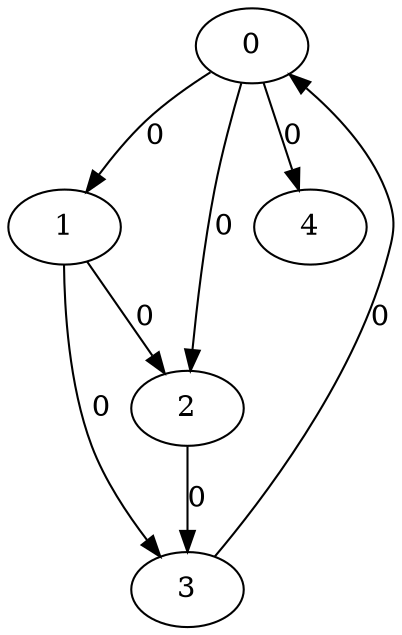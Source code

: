 // Source:264 Canonical: -1 0 0 -1 0 -1 -1 0 0 -1 -1 -1 -1 0 -1 0 -1 -1 -1 -1 -1 -1 -1 -1 -1
digraph HRA_from_264_graph_000 {
  0 -> 1 [label="0"];
  0 -> 2 [label="0"];
  1 -> 2 [label="0"];
  1 -> 3 [label="0"];
  2 -> 3 [label="0"];
  3 -> 0 [label="0"];
  0 -> 4 [label="0"];
}

// Source:264 Canonical: -1 0 0 -1 0 -1 -1 0 0 -1 -1 -1 -1 0 -1 0 -1 -1 -1 -1 0 -1 -1 -1 -1
digraph HRA_from_264_graph_001 {
  0 -> 1 [label="0"];
  0 -> 2 [label="0"];
  1 -> 2 [label="0"];
  1 -> 3 [label="0"];
  2 -> 3 [label="0"];
  3 -> 0 [label="0"];
  0 -> 4 [label="0"];
  4 -> 0 [label="0"];
}

// Source:264 Canonical: -1 0 0 -1 -1 -1 -1 0 0 0 -1 -1 -1 0 -1 0 -1 -1 -1 -1 -1 -1 -1 -1 -1
digraph HRA_from_264_graph_002 {
  0 -> 1 [label="0"];
  0 -> 2 [label="0"];
  1 -> 2 [label="0"];
  1 -> 3 [label="0"];
  2 -> 3 [label="0"];
  3 -> 0 [label="0"];
  1 -> 4 [label="0"];
}

// Source:264 Canonical: -1 0 0 -1 0 -1 -1 0 0 0 -1 -1 -1 0 -1 0 -1 -1 -1 -1 -1 -1 -1 -1 -1
digraph HRA_from_264_graph_003 {
  0 -> 1 [label="0"];
  0 -> 2 [label="0"];
  1 -> 2 [label="0"];
  1 -> 3 [label="0"];
  2 -> 3 [label="0"];
  3 -> 0 [label="0"];
  0 -> 4 [label="0"];
  1 -> 4 [label="0"];
}

// Source:264 Canonical: -1 0 0 -1 -1 -1 -1 0 0 0 -1 -1 -1 0 -1 0 -1 -1 -1 -1 0 -1 -1 -1 -1
digraph HRA_from_264_graph_004 {
  0 -> 1 [label="0"];
  0 -> 2 [label="0"];
  1 -> 2 [label="0"];
  1 -> 3 [label="0"];
  2 -> 3 [label="0"];
  3 -> 0 [label="0"];
  4 -> 0 [label="0"];
  1 -> 4 [label="0"];
}

// Source:264 Canonical: -1 0 0 -1 0 -1 -1 0 0 0 -1 -1 -1 0 -1 0 -1 -1 -1 -1 0 -1 -1 -1 -1
digraph HRA_from_264_graph_005 {
  0 -> 1 [label="0"];
  0 -> 2 [label="0"];
  1 -> 2 [label="0"];
  1 -> 3 [label="0"];
  2 -> 3 [label="0"];
  3 -> 0 [label="0"];
  0 -> 4 [label="0"];
  4 -> 0 [label="0"];
  1 -> 4 [label="0"];
}

// Source:264 Canonical: -1 0 0 -1 0 -1 -1 0 0 -1 -1 -1 -1 0 -1 0 -1 -1 -1 -1 -1 0 -1 -1 -1
digraph HRA_from_264_graph_006 {
  0 -> 1 [label="0"];
  0 -> 2 [label="0"];
  1 -> 2 [label="0"];
  1 -> 3 [label="0"];
  2 -> 3 [label="0"];
  3 -> 0 [label="0"];
  0 -> 4 [label="0"];
  4 -> 1 [label="0"];
}

// Source:264 Canonical: -1 0 0 -1 0 -1 -1 0 0 -1 -1 -1 -1 0 -1 0 -1 -1 -1 -1 0 0 -1 -1 -1
digraph HRA_from_264_graph_007 {
  0 -> 1 [label="0"];
  0 -> 2 [label="0"];
  1 -> 2 [label="0"];
  1 -> 3 [label="0"];
  2 -> 3 [label="0"];
  3 -> 0 [label="0"];
  0 -> 4 [label="0"];
  4 -> 0 [label="0"];
  4 -> 1 [label="0"];
}

// Source:264 Canonical: -1 0 0 -1 -1 -1 -1 0 0 0 -1 -1 -1 0 -1 0 -1 -1 -1 -1 -1 0 -1 -1 -1
digraph HRA_from_264_graph_008 {
  0 -> 1 [label="0"];
  0 -> 2 [label="0"];
  1 -> 2 [label="0"];
  1 -> 3 [label="0"];
  2 -> 3 [label="0"];
  3 -> 0 [label="0"];
  1 -> 4 [label="0"];
  4 -> 1 [label="0"];
}

// Source:264 Canonical: -1 0 0 -1 0 -1 -1 0 0 0 -1 -1 -1 0 -1 0 -1 -1 -1 -1 -1 0 -1 -1 -1
digraph HRA_from_264_graph_009 {
  0 -> 1 [label="0"];
  0 -> 2 [label="0"];
  1 -> 2 [label="0"];
  1 -> 3 [label="0"];
  2 -> 3 [label="0"];
  3 -> 0 [label="0"];
  0 -> 4 [label="0"];
  1 -> 4 [label="0"];
  4 -> 1 [label="0"];
}

// Source:264 Canonical: -1 0 0 -1 -1 -1 -1 0 0 0 -1 -1 -1 0 -1 0 -1 -1 -1 -1 0 0 -1 -1 -1
digraph HRA_from_264_graph_010 {
  0 -> 1 [label="0"];
  0 -> 2 [label="0"];
  1 -> 2 [label="0"];
  1 -> 3 [label="0"];
  2 -> 3 [label="0"];
  3 -> 0 [label="0"];
  4 -> 0 [label="0"];
  1 -> 4 [label="0"];
  4 -> 1 [label="0"];
}

// Source:264 Canonical: -1 0 0 -1 0 -1 -1 0 0 0 -1 -1 -1 0 -1 0 -1 -1 -1 -1 0 0 -1 -1 -1
digraph HRA_from_264_graph_011 {
  0 -> 1 [label="0"];
  0 -> 2 [label="0"];
  1 -> 2 [label="0"];
  1 -> 3 [label="0"];
  2 -> 3 [label="0"];
  3 -> 0 [label="0"];
  0 -> 4 [label="0"];
  4 -> 0 [label="0"];
  1 -> 4 [label="0"];
  4 -> 1 [label="0"];
}

// Source:264 Canonical: -1 0 0 -1 -1 -1 -1 0 0 -1 -1 -1 -1 0 0 0 -1 -1 -1 -1 -1 -1 -1 -1 -1
digraph HRA_from_264_graph_012 {
  0 -> 1 [label="0"];
  0 -> 2 [label="0"];
  1 -> 2 [label="0"];
  1 -> 3 [label="0"];
  2 -> 3 [label="0"];
  3 -> 0 [label="0"];
  2 -> 4 [label="0"];
}

// Source:264 Canonical: -1 0 0 -1 0 -1 -1 0 0 -1 -1 -1 -1 0 0 0 -1 -1 -1 -1 -1 -1 -1 -1 -1
digraph HRA_from_264_graph_013 {
  0 -> 1 [label="0"];
  0 -> 2 [label="0"];
  1 -> 2 [label="0"];
  1 -> 3 [label="0"];
  2 -> 3 [label="0"];
  3 -> 0 [label="0"];
  0 -> 4 [label="0"];
  2 -> 4 [label="0"];
}

// Source:264 Canonical: -1 0 0 -1 -1 -1 -1 0 0 -1 -1 -1 -1 0 0 0 -1 -1 -1 -1 0 -1 -1 -1 -1
digraph HRA_from_264_graph_014 {
  0 -> 1 [label="0"];
  0 -> 2 [label="0"];
  1 -> 2 [label="0"];
  1 -> 3 [label="0"];
  2 -> 3 [label="0"];
  3 -> 0 [label="0"];
  4 -> 0 [label="0"];
  2 -> 4 [label="0"];
}

// Source:264 Canonical: -1 0 0 -1 0 -1 -1 0 0 -1 -1 -1 -1 0 0 0 -1 -1 -1 -1 0 -1 -1 -1 -1
digraph HRA_from_264_graph_015 {
  0 -> 1 [label="0"];
  0 -> 2 [label="0"];
  1 -> 2 [label="0"];
  1 -> 3 [label="0"];
  2 -> 3 [label="0"];
  3 -> 0 [label="0"];
  0 -> 4 [label="0"];
  4 -> 0 [label="0"];
  2 -> 4 [label="0"];
}

// Source:264 Canonical: -1 0 0 -1 -1 -1 -1 0 0 0 -1 -1 -1 0 0 0 -1 -1 -1 -1 -1 -1 -1 -1 -1
digraph HRA_from_264_graph_016 {
  0 -> 1 [label="0"];
  0 -> 2 [label="0"];
  1 -> 2 [label="0"];
  1 -> 3 [label="0"];
  2 -> 3 [label="0"];
  3 -> 0 [label="0"];
  1 -> 4 [label="0"];
  2 -> 4 [label="0"];
}

// Source:264 Canonical: -1 0 0 -1 0 -1 -1 0 0 0 -1 -1 -1 0 0 0 -1 -1 -1 -1 -1 -1 -1 -1 -1
digraph HRA_from_264_graph_017 {
  0 -> 1 [label="0"];
  0 -> 2 [label="0"];
  1 -> 2 [label="0"];
  1 -> 3 [label="0"];
  2 -> 3 [label="0"];
  3 -> 0 [label="0"];
  0 -> 4 [label="0"];
  1 -> 4 [label="0"];
  2 -> 4 [label="0"];
}

// Source:264 Canonical: -1 0 0 -1 -1 -1 -1 0 0 0 -1 -1 -1 0 0 0 -1 -1 -1 -1 0 -1 -1 -1 -1
digraph HRA_from_264_graph_018 {
  0 -> 1 [label="0"];
  0 -> 2 [label="0"];
  1 -> 2 [label="0"];
  1 -> 3 [label="0"];
  2 -> 3 [label="0"];
  3 -> 0 [label="0"];
  4 -> 0 [label="0"];
  1 -> 4 [label="0"];
  2 -> 4 [label="0"];
}

// Source:264 Canonical: -1 0 0 -1 0 -1 -1 0 0 0 -1 -1 -1 0 0 0 -1 -1 -1 -1 0 -1 -1 -1 -1
digraph HRA_from_264_graph_019 {
  0 -> 1 [label="0"];
  0 -> 2 [label="0"];
  1 -> 2 [label="0"];
  1 -> 3 [label="0"];
  2 -> 3 [label="0"];
  3 -> 0 [label="0"];
  0 -> 4 [label="0"];
  4 -> 0 [label="0"];
  1 -> 4 [label="0"];
  2 -> 4 [label="0"];
}

// Source:264 Canonical: -1 0 0 -1 -1 -1 -1 0 0 -1 -1 -1 -1 0 0 0 -1 -1 -1 -1 -1 0 -1 -1 -1
digraph HRA_from_264_graph_020 {
  0 -> 1 [label="0"];
  0 -> 2 [label="0"];
  1 -> 2 [label="0"];
  1 -> 3 [label="0"];
  2 -> 3 [label="0"];
  3 -> 0 [label="0"];
  4 -> 1 [label="0"];
  2 -> 4 [label="0"];
}

// Source:264 Canonical: -1 0 0 -1 0 -1 -1 0 0 -1 -1 -1 -1 0 0 0 -1 -1 -1 -1 -1 0 -1 -1 -1
digraph HRA_from_264_graph_021 {
  0 -> 1 [label="0"];
  0 -> 2 [label="0"];
  1 -> 2 [label="0"];
  1 -> 3 [label="0"];
  2 -> 3 [label="0"];
  3 -> 0 [label="0"];
  0 -> 4 [label="0"];
  4 -> 1 [label="0"];
  2 -> 4 [label="0"];
}

// Source:264 Canonical: -1 0 0 -1 -1 -1 -1 0 0 -1 -1 -1 -1 0 0 0 -1 -1 -1 -1 0 0 -1 -1 -1
digraph HRA_from_264_graph_022 {
  0 -> 1 [label="0"];
  0 -> 2 [label="0"];
  1 -> 2 [label="0"];
  1 -> 3 [label="0"];
  2 -> 3 [label="0"];
  3 -> 0 [label="0"];
  4 -> 0 [label="0"];
  4 -> 1 [label="0"];
  2 -> 4 [label="0"];
}

// Source:264 Canonical: -1 0 0 -1 0 -1 -1 0 0 -1 -1 -1 -1 0 0 0 -1 -1 -1 -1 0 0 -1 -1 -1
digraph HRA_from_264_graph_023 {
  0 -> 1 [label="0"];
  0 -> 2 [label="0"];
  1 -> 2 [label="0"];
  1 -> 3 [label="0"];
  2 -> 3 [label="0"];
  3 -> 0 [label="0"];
  0 -> 4 [label="0"];
  4 -> 0 [label="0"];
  4 -> 1 [label="0"];
  2 -> 4 [label="0"];
}

// Source:264 Canonical: -1 0 0 -1 -1 -1 -1 0 0 0 -1 -1 -1 0 0 0 -1 -1 -1 -1 -1 0 -1 -1 -1
digraph HRA_from_264_graph_024 {
  0 -> 1 [label="0"];
  0 -> 2 [label="0"];
  1 -> 2 [label="0"];
  1 -> 3 [label="0"];
  2 -> 3 [label="0"];
  3 -> 0 [label="0"];
  1 -> 4 [label="0"];
  4 -> 1 [label="0"];
  2 -> 4 [label="0"];
}

// Source:264 Canonical: -1 0 0 -1 0 -1 -1 0 0 0 -1 -1 -1 0 0 0 -1 -1 -1 -1 -1 0 -1 -1 -1
digraph HRA_from_264_graph_025 {
  0 -> 1 [label="0"];
  0 -> 2 [label="0"];
  1 -> 2 [label="0"];
  1 -> 3 [label="0"];
  2 -> 3 [label="0"];
  3 -> 0 [label="0"];
  0 -> 4 [label="0"];
  1 -> 4 [label="0"];
  4 -> 1 [label="0"];
  2 -> 4 [label="0"];
}

// Source:264 Canonical: -1 0 0 -1 -1 -1 -1 0 0 0 -1 -1 -1 0 0 0 -1 -1 -1 -1 0 0 -1 -1 -1
digraph HRA_from_264_graph_026 {
  0 -> 1 [label="0"];
  0 -> 2 [label="0"];
  1 -> 2 [label="0"];
  1 -> 3 [label="0"];
  2 -> 3 [label="0"];
  3 -> 0 [label="0"];
  4 -> 0 [label="0"];
  1 -> 4 [label="0"];
  4 -> 1 [label="0"];
  2 -> 4 [label="0"];
}

// Source:264 Canonical: -1 0 0 -1 0 -1 -1 0 0 0 -1 -1 -1 0 0 0 -1 -1 -1 -1 0 0 -1 -1 -1
digraph HRA_from_264_graph_027 {
  0 -> 1 [label="0"];
  0 -> 2 [label="0"];
  1 -> 2 [label="0"];
  1 -> 3 [label="0"];
  2 -> 3 [label="0"];
  3 -> 0 [label="0"];
  0 -> 4 [label="0"];
  4 -> 0 [label="0"];
  1 -> 4 [label="0"];
  4 -> 1 [label="0"];
  2 -> 4 [label="0"];
}

// Source:264 Canonical: -1 0 0 -1 0 -1 -1 0 0 -1 -1 -1 -1 0 -1 0 -1 -1 -1 -1 -1 -1 0 -1 -1
digraph HRA_from_264_graph_028 {
  0 -> 1 [label="0"];
  0 -> 2 [label="0"];
  1 -> 2 [label="0"];
  1 -> 3 [label="0"];
  2 -> 3 [label="0"];
  3 -> 0 [label="0"];
  0 -> 4 [label="0"];
  4 -> 2 [label="0"];
}

// Source:264 Canonical: -1 0 0 -1 0 -1 -1 0 0 -1 -1 -1 -1 0 -1 0 -1 -1 -1 -1 0 -1 0 -1 -1
digraph HRA_from_264_graph_029 {
  0 -> 1 [label="0"];
  0 -> 2 [label="0"];
  1 -> 2 [label="0"];
  1 -> 3 [label="0"];
  2 -> 3 [label="0"];
  3 -> 0 [label="0"];
  0 -> 4 [label="0"];
  4 -> 0 [label="0"];
  4 -> 2 [label="0"];
}

// Source:264 Canonical: -1 0 0 -1 -1 -1 -1 0 0 0 -1 -1 -1 0 -1 0 -1 -1 -1 -1 -1 -1 0 -1 -1
digraph HRA_from_264_graph_030 {
  0 -> 1 [label="0"];
  0 -> 2 [label="0"];
  1 -> 2 [label="0"];
  1 -> 3 [label="0"];
  2 -> 3 [label="0"];
  3 -> 0 [label="0"];
  1 -> 4 [label="0"];
  4 -> 2 [label="0"];
}

// Source:264 Canonical: -1 0 0 -1 0 -1 -1 0 0 0 -1 -1 -1 0 -1 0 -1 -1 -1 -1 -1 -1 0 -1 -1
digraph HRA_from_264_graph_031 {
  0 -> 1 [label="0"];
  0 -> 2 [label="0"];
  1 -> 2 [label="0"];
  1 -> 3 [label="0"];
  2 -> 3 [label="0"];
  3 -> 0 [label="0"];
  0 -> 4 [label="0"];
  1 -> 4 [label="0"];
  4 -> 2 [label="0"];
}

// Source:264 Canonical: -1 0 0 -1 -1 -1 -1 0 0 0 -1 -1 -1 0 -1 0 -1 -1 -1 -1 0 -1 0 -1 -1
digraph HRA_from_264_graph_032 {
  0 -> 1 [label="0"];
  0 -> 2 [label="0"];
  1 -> 2 [label="0"];
  1 -> 3 [label="0"];
  2 -> 3 [label="0"];
  3 -> 0 [label="0"];
  4 -> 0 [label="0"];
  1 -> 4 [label="0"];
  4 -> 2 [label="0"];
}

// Source:264 Canonical: -1 0 0 -1 0 -1 -1 0 0 0 -1 -1 -1 0 -1 0 -1 -1 -1 -1 0 -1 0 -1 -1
digraph HRA_from_264_graph_033 {
  0 -> 1 [label="0"];
  0 -> 2 [label="0"];
  1 -> 2 [label="0"];
  1 -> 3 [label="0"];
  2 -> 3 [label="0"];
  3 -> 0 [label="0"];
  0 -> 4 [label="0"];
  4 -> 0 [label="0"];
  1 -> 4 [label="0"];
  4 -> 2 [label="0"];
}

// Source:264 Canonical: -1 0 0 -1 0 -1 -1 0 0 -1 -1 -1 -1 0 -1 0 -1 -1 -1 -1 -1 0 0 -1 -1
digraph HRA_from_264_graph_034 {
  0 -> 1 [label="0"];
  0 -> 2 [label="0"];
  1 -> 2 [label="0"];
  1 -> 3 [label="0"];
  2 -> 3 [label="0"];
  3 -> 0 [label="0"];
  0 -> 4 [label="0"];
  4 -> 1 [label="0"];
  4 -> 2 [label="0"];
}

// Source:264 Canonical: -1 0 0 -1 0 -1 -1 0 0 -1 -1 -1 -1 0 -1 0 -1 -1 -1 -1 0 0 0 -1 -1
digraph HRA_from_264_graph_035 {
  0 -> 1 [label="0"];
  0 -> 2 [label="0"];
  1 -> 2 [label="0"];
  1 -> 3 [label="0"];
  2 -> 3 [label="0"];
  3 -> 0 [label="0"];
  0 -> 4 [label="0"];
  4 -> 0 [label="0"];
  4 -> 1 [label="0"];
  4 -> 2 [label="0"];
}

// Source:264 Canonical: -1 0 0 -1 -1 -1 -1 0 0 0 -1 -1 -1 0 -1 0 -1 -1 -1 -1 -1 0 0 -1 -1
digraph HRA_from_264_graph_036 {
  0 -> 1 [label="0"];
  0 -> 2 [label="0"];
  1 -> 2 [label="0"];
  1 -> 3 [label="0"];
  2 -> 3 [label="0"];
  3 -> 0 [label="0"];
  1 -> 4 [label="0"];
  4 -> 1 [label="0"];
  4 -> 2 [label="0"];
}

// Source:264 Canonical: -1 0 0 -1 0 -1 -1 0 0 0 -1 -1 -1 0 -1 0 -1 -1 -1 -1 -1 0 0 -1 -1
digraph HRA_from_264_graph_037 {
  0 -> 1 [label="0"];
  0 -> 2 [label="0"];
  1 -> 2 [label="0"];
  1 -> 3 [label="0"];
  2 -> 3 [label="0"];
  3 -> 0 [label="0"];
  0 -> 4 [label="0"];
  1 -> 4 [label="0"];
  4 -> 1 [label="0"];
  4 -> 2 [label="0"];
}

// Source:264 Canonical: -1 0 0 -1 -1 -1 -1 0 0 0 -1 -1 -1 0 -1 0 -1 -1 -1 -1 0 0 0 -1 -1
digraph HRA_from_264_graph_038 {
  0 -> 1 [label="0"];
  0 -> 2 [label="0"];
  1 -> 2 [label="0"];
  1 -> 3 [label="0"];
  2 -> 3 [label="0"];
  3 -> 0 [label="0"];
  4 -> 0 [label="0"];
  1 -> 4 [label="0"];
  4 -> 1 [label="0"];
  4 -> 2 [label="0"];
}

// Source:264 Canonical: -1 0 0 -1 0 -1 -1 0 0 0 -1 -1 -1 0 -1 0 -1 -1 -1 -1 0 0 0 -1 -1
digraph HRA_from_264_graph_039 {
  0 -> 1 [label="0"];
  0 -> 2 [label="0"];
  1 -> 2 [label="0"];
  1 -> 3 [label="0"];
  2 -> 3 [label="0"];
  3 -> 0 [label="0"];
  0 -> 4 [label="0"];
  4 -> 0 [label="0"];
  1 -> 4 [label="0"];
  4 -> 1 [label="0"];
  4 -> 2 [label="0"];
}

// Source:264 Canonical: -1 0 0 -1 -1 -1 -1 0 0 -1 -1 -1 -1 0 0 0 -1 -1 -1 -1 -1 -1 0 -1 -1
digraph HRA_from_264_graph_040 {
  0 -> 1 [label="0"];
  0 -> 2 [label="0"];
  1 -> 2 [label="0"];
  1 -> 3 [label="0"];
  2 -> 3 [label="0"];
  3 -> 0 [label="0"];
  2 -> 4 [label="0"];
  4 -> 2 [label="0"];
}

// Source:264 Canonical: -1 0 0 -1 0 -1 -1 0 0 -1 -1 -1 -1 0 0 0 -1 -1 -1 -1 -1 -1 0 -1 -1
digraph HRA_from_264_graph_041 {
  0 -> 1 [label="0"];
  0 -> 2 [label="0"];
  1 -> 2 [label="0"];
  1 -> 3 [label="0"];
  2 -> 3 [label="0"];
  3 -> 0 [label="0"];
  0 -> 4 [label="0"];
  2 -> 4 [label="0"];
  4 -> 2 [label="0"];
}

// Source:264 Canonical: -1 0 0 -1 -1 -1 -1 0 0 -1 -1 -1 -1 0 0 0 -1 -1 -1 -1 0 -1 0 -1 -1
digraph HRA_from_264_graph_042 {
  0 -> 1 [label="0"];
  0 -> 2 [label="0"];
  1 -> 2 [label="0"];
  1 -> 3 [label="0"];
  2 -> 3 [label="0"];
  3 -> 0 [label="0"];
  4 -> 0 [label="0"];
  2 -> 4 [label="0"];
  4 -> 2 [label="0"];
}

// Source:264 Canonical: -1 0 0 -1 0 -1 -1 0 0 -1 -1 -1 -1 0 0 0 -1 -1 -1 -1 0 -1 0 -1 -1
digraph HRA_from_264_graph_043 {
  0 -> 1 [label="0"];
  0 -> 2 [label="0"];
  1 -> 2 [label="0"];
  1 -> 3 [label="0"];
  2 -> 3 [label="0"];
  3 -> 0 [label="0"];
  0 -> 4 [label="0"];
  4 -> 0 [label="0"];
  2 -> 4 [label="0"];
  4 -> 2 [label="0"];
}

// Source:264 Canonical: -1 0 0 -1 -1 -1 -1 0 0 0 -1 -1 -1 0 0 0 -1 -1 -1 -1 -1 -1 0 -1 -1
digraph HRA_from_264_graph_044 {
  0 -> 1 [label="0"];
  0 -> 2 [label="0"];
  1 -> 2 [label="0"];
  1 -> 3 [label="0"];
  2 -> 3 [label="0"];
  3 -> 0 [label="0"];
  1 -> 4 [label="0"];
  2 -> 4 [label="0"];
  4 -> 2 [label="0"];
}

// Source:264 Canonical: -1 0 0 -1 0 -1 -1 0 0 0 -1 -1 -1 0 0 0 -1 -1 -1 -1 -1 -1 0 -1 -1
digraph HRA_from_264_graph_045 {
  0 -> 1 [label="0"];
  0 -> 2 [label="0"];
  1 -> 2 [label="0"];
  1 -> 3 [label="0"];
  2 -> 3 [label="0"];
  3 -> 0 [label="0"];
  0 -> 4 [label="0"];
  1 -> 4 [label="0"];
  2 -> 4 [label="0"];
  4 -> 2 [label="0"];
}

// Source:264 Canonical: -1 0 0 -1 -1 -1 -1 0 0 0 -1 -1 -1 0 0 0 -1 -1 -1 -1 0 -1 0 -1 -1
digraph HRA_from_264_graph_046 {
  0 -> 1 [label="0"];
  0 -> 2 [label="0"];
  1 -> 2 [label="0"];
  1 -> 3 [label="0"];
  2 -> 3 [label="0"];
  3 -> 0 [label="0"];
  4 -> 0 [label="0"];
  1 -> 4 [label="0"];
  2 -> 4 [label="0"];
  4 -> 2 [label="0"];
}

// Source:264 Canonical: -1 0 0 -1 0 -1 -1 0 0 0 -1 -1 -1 0 0 0 -1 -1 -1 -1 0 -1 0 -1 -1
digraph HRA_from_264_graph_047 {
  0 -> 1 [label="0"];
  0 -> 2 [label="0"];
  1 -> 2 [label="0"];
  1 -> 3 [label="0"];
  2 -> 3 [label="0"];
  3 -> 0 [label="0"];
  0 -> 4 [label="0"];
  4 -> 0 [label="0"];
  1 -> 4 [label="0"];
  2 -> 4 [label="0"];
  4 -> 2 [label="0"];
}

// Source:264 Canonical: -1 0 0 -1 -1 -1 -1 0 0 -1 -1 -1 -1 0 0 0 -1 -1 -1 -1 -1 0 0 -1 -1
digraph HRA_from_264_graph_048 {
  0 -> 1 [label="0"];
  0 -> 2 [label="0"];
  1 -> 2 [label="0"];
  1 -> 3 [label="0"];
  2 -> 3 [label="0"];
  3 -> 0 [label="0"];
  4 -> 1 [label="0"];
  2 -> 4 [label="0"];
  4 -> 2 [label="0"];
}

// Source:264 Canonical: -1 0 0 -1 0 -1 -1 0 0 -1 -1 -1 -1 0 0 0 -1 -1 -1 -1 -1 0 0 -1 -1
digraph HRA_from_264_graph_049 {
  0 -> 1 [label="0"];
  0 -> 2 [label="0"];
  1 -> 2 [label="0"];
  1 -> 3 [label="0"];
  2 -> 3 [label="0"];
  3 -> 0 [label="0"];
  0 -> 4 [label="0"];
  4 -> 1 [label="0"];
  2 -> 4 [label="0"];
  4 -> 2 [label="0"];
}

// Source:264 Canonical: -1 0 0 -1 -1 -1 -1 0 0 -1 -1 -1 -1 0 0 0 -1 -1 -1 -1 0 0 0 -1 -1
digraph HRA_from_264_graph_050 {
  0 -> 1 [label="0"];
  0 -> 2 [label="0"];
  1 -> 2 [label="0"];
  1 -> 3 [label="0"];
  2 -> 3 [label="0"];
  3 -> 0 [label="0"];
  4 -> 0 [label="0"];
  4 -> 1 [label="0"];
  2 -> 4 [label="0"];
  4 -> 2 [label="0"];
}

// Source:264 Canonical: -1 0 0 -1 0 -1 -1 0 0 -1 -1 -1 -1 0 0 0 -1 -1 -1 -1 0 0 0 -1 -1
digraph HRA_from_264_graph_051 {
  0 -> 1 [label="0"];
  0 -> 2 [label="0"];
  1 -> 2 [label="0"];
  1 -> 3 [label="0"];
  2 -> 3 [label="0"];
  3 -> 0 [label="0"];
  0 -> 4 [label="0"];
  4 -> 0 [label="0"];
  4 -> 1 [label="0"];
  2 -> 4 [label="0"];
  4 -> 2 [label="0"];
}

// Source:264 Canonical: -1 0 0 -1 -1 -1 -1 0 0 0 -1 -1 -1 0 0 0 -1 -1 -1 -1 -1 0 0 -1 -1
digraph HRA_from_264_graph_052 {
  0 -> 1 [label="0"];
  0 -> 2 [label="0"];
  1 -> 2 [label="0"];
  1 -> 3 [label="0"];
  2 -> 3 [label="0"];
  3 -> 0 [label="0"];
  1 -> 4 [label="0"];
  4 -> 1 [label="0"];
  2 -> 4 [label="0"];
  4 -> 2 [label="0"];
}

// Source:264 Canonical: -1 0 0 -1 0 -1 -1 0 0 0 -1 -1 -1 0 0 0 -1 -1 -1 -1 -1 0 0 -1 -1
digraph HRA_from_264_graph_053 {
  0 -> 1 [label="0"];
  0 -> 2 [label="0"];
  1 -> 2 [label="0"];
  1 -> 3 [label="0"];
  2 -> 3 [label="0"];
  3 -> 0 [label="0"];
  0 -> 4 [label="0"];
  1 -> 4 [label="0"];
  4 -> 1 [label="0"];
  2 -> 4 [label="0"];
  4 -> 2 [label="0"];
}

// Source:264 Canonical: -1 0 0 -1 -1 -1 -1 0 0 0 -1 -1 -1 0 0 0 -1 -1 -1 -1 0 0 0 -1 -1
digraph HRA_from_264_graph_054 {
  0 -> 1 [label="0"];
  0 -> 2 [label="0"];
  1 -> 2 [label="0"];
  1 -> 3 [label="0"];
  2 -> 3 [label="0"];
  3 -> 0 [label="0"];
  4 -> 0 [label="0"];
  1 -> 4 [label="0"];
  4 -> 1 [label="0"];
  2 -> 4 [label="0"];
  4 -> 2 [label="0"];
}

// Source:264 Canonical: -1 0 0 -1 0 -1 -1 0 0 0 -1 -1 -1 0 0 0 -1 -1 -1 -1 0 0 0 -1 -1
digraph HRA_from_264_graph_055 {
  0 -> 1 [label="0"];
  0 -> 2 [label="0"];
  1 -> 2 [label="0"];
  1 -> 3 [label="0"];
  2 -> 3 [label="0"];
  3 -> 0 [label="0"];
  0 -> 4 [label="0"];
  4 -> 0 [label="0"];
  1 -> 4 [label="0"];
  4 -> 1 [label="0"];
  2 -> 4 [label="0"];
  4 -> 2 [label="0"];
}

// Source:264 Canonical: -1 0 0 -1 -1 -1 -1 0 0 -1 -1 -1 -1 0 -1 0 -1 -1 -1 0 -1 -1 -1 -1 -1
digraph HRA_from_264_graph_056 {
  0 -> 1 [label="0"];
  0 -> 2 [label="0"];
  1 -> 2 [label="0"];
  1 -> 3 [label="0"];
  2 -> 3 [label="0"];
  3 -> 0 [label="0"];
  3 -> 4 [label="0"];
}

// Source:264 Canonical: -1 0 0 -1 0 -1 -1 0 0 -1 -1 -1 -1 0 -1 0 -1 -1 -1 0 -1 -1 -1 -1 -1
digraph HRA_from_264_graph_057 {
  0 -> 1 [label="0"];
  0 -> 2 [label="0"];
  1 -> 2 [label="0"];
  1 -> 3 [label="0"];
  2 -> 3 [label="0"];
  3 -> 0 [label="0"];
  0 -> 4 [label="0"];
  3 -> 4 [label="0"];
}

// Source:264 Canonical: -1 0 0 -1 -1 -1 -1 0 0 -1 -1 -1 -1 0 -1 0 -1 -1 -1 0 0 -1 -1 -1 -1
digraph HRA_from_264_graph_058 {
  0 -> 1 [label="0"];
  0 -> 2 [label="0"];
  1 -> 2 [label="0"];
  1 -> 3 [label="0"];
  2 -> 3 [label="0"];
  3 -> 0 [label="0"];
  4 -> 0 [label="0"];
  3 -> 4 [label="0"];
}

// Source:264 Canonical: -1 0 0 -1 0 -1 -1 0 0 -1 -1 -1 -1 0 -1 0 -1 -1 -1 0 0 -1 -1 -1 -1
digraph HRA_from_264_graph_059 {
  0 -> 1 [label="0"];
  0 -> 2 [label="0"];
  1 -> 2 [label="0"];
  1 -> 3 [label="0"];
  2 -> 3 [label="0"];
  3 -> 0 [label="0"];
  0 -> 4 [label="0"];
  4 -> 0 [label="0"];
  3 -> 4 [label="0"];
}

// Source:264 Canonical: -1 0 0 -1 -1 -1 -1 0 0 0 -1 -1 -1 0 -1 0 -1 -1 -1 0 -1 -1 -1 -1 -1
digraph HRA_from_264_graph_060 {
  0 -> 1 [label="0"];
  0 -> 2 [label="0"];
  1 -> 2 [label="0"];
  1 -> 3 [label="0"];
  2 -> 3 [label="0"];
  3 -> 0 [label="0"];
  1 -> 4 [label="0"];
  3 -> 4 [label="0"];
}

// Source:264 Canonical: -1 0 0 -1 0 -1 -1 0 0 0 -1 -1 -1 0 -1 0 -1 -1 -1 0 -1 -1 -1 -1 -1
digraph HRA_from_264_graph_061 {
  0 -> 1 [label="0"];
  0 -> 2 [label="0"];
  1 -> 2 [label="0"];
  1 -> 3 [label="0"];
  2 -> 3 [label="0"];
  3 -> 0 [label="0"];
  0 -> 4 [label="0"];
  1 -> 4 [label="0"];
  3 -> 4 [label="0"];
}

// Source:264 Canonical: -1 0 0 -1 -1 -1 -1 0 0 0 -1 -1 -1 0 -1 0 -1 -1 -1 0 0 -1 -1 -1 -1
digraph HRA_from_264_graph_062 {
  0 -> 1 [label="0"];
  0 -> 2 [label="0"];
  1 -> 2 [label="0"];
  1 -> 3 [label="0"];
  2 -> 3 [label="0"];
  3 -> 0 [label="0"];
  4 -> 0 [label="0"];
  1 -> 4 [label="0"];
  3 -> 4 [label="0"];
}

// Source:264 Canonical: -1 0 0 -1 0 -1 -1 0 0 0 -1 -1 -1 0 -1 0 -1 -1 -1 0 0 -1 -1 -1 -1
digraph HRA_from_264_graph_063 {
  0 -> 1 [label="0"];
  0 -> 2 [label="0"];
  1 -> 2 [label="0"];
  1 -> 3 [label="0"];
  2 -> 3 [label="0"];
  3 -> 0 [label="0"];
  0 -> 4 [label="0"];
  4 -> 0 [label="0"];
  1 -> 4 [label="0"];
  3 -> 4 [label="0"];
}

// Source:264 Canonical: -1 0 0 -1 -1 -1 -1 0 0 -1 -1 -1 -1 0 -1 0 -1 -1 -1 0 -1 0 -1 -1 -1
digraph HRA_from_264_graph_064 {
  0 -> 1 [label="0"];
  0 -> 2 [label="0"];
  1 -> 2 [label="0"];
  1 -> 3 [label="0"];
  2 -> 3 [label="0"];
  3 -> 0 [label="0"];
  4 -> 1 [label="0"];
  3 -> 4 [label="0"];
}

// Source:264 Canonical: -1 0 0 -1 0 -1 -1 0 0 -1 -1 -1 -1 0 -1 0 -1 -1 -1 0 -1 0 -1 -1 -1
digraph HRA_from_264_graph_065 {
  0 -> 1 [label="0"];
  0 -> 2 [label="0"];
  1 -> 2 [label="0"];
  1 -> 3 [label="0"];
  2 -> 3 [label="0"];
  3 -> 0 [label="0"];
  0 -> 4 [label="0"];
  4 -> 1 [label="0"];
  3 -> 4 [label="0"];
}

// Source:264 Canonical: -1 0 0 -1 -1 -1 -1 0 0 -1 -1 -1 -1 0 -1 0 -1 -1 -1 0 0 0 -1 -1 -1
digraph HRA_from_264_graph_066 {
  0 -> 1 [label="0"];
  0 -> 2 [label="0"];
  1 -> 2 [label="0"];
  1 -> 3 [label="0"];
  2 -> 3 [label="0"];
  3 -> 0 [label="0"];
  4 -> 0 [label="0"];
  4 -> 1 [label="0"];
  3 -> 4 [label="0"];
}

// Source:264 Canonical: -1 0 0 -1 0 -1 -1 0 0 -1 -1 -1 -1 0 -1 0 -1 -1 -1 0 0 0 -1 -1 -1
digraph HRA_from_264_graph_067 {
  0 -> 1 [label="0"];
  0 -> 2 [label="0"];
  1 -> 2 [label="0"];
  1 -> 3 [label="0"];
  2 -> 3 [label="0"];
  3 -> 0 [label="0"];
  0 -> 4 [label="0"];
  4 -> 0 [label="0"];
  4 -> 1 [label="0"];
  3 -> 4 [label="0"];
}

// Source:264 Canonical: -1 0 0 -1 -1 -1 -1 0 0 0 -1 -1 -1 0 -1 0 -1 -1 -1 0 -1 0 -1 -1 -1
digraph HRA_from_264_graph_068 {
  0 -> 1 [label="0"];
  0 -> 2 [label="0"];
  1 -> 2 [label="0"];
  1 -> 3 [label="0"];
  2 -> 3 [label="0"];
  3 -> 0 [label="0"];
  1 -> 4 [label="0"];
  4 -> 1 [label="0"];
  3 -> 4 [label="0"];
}

// Source:264 Canonical: -1 0 0 -1 0 -1 -1 0 0 0 -1 -1 -1 0 -1 0 -1 -1 -1 0 -1 0 -1 -1 -1
digraph HRA_from_264_graph_069 {
  0 -> 1 [label="0"];
  0 -> 2 [label="0"];
  1 -> 2 [label="0"];
  1 -> 3 [label="0"];
  2 -> 3 [label="0"];
  3 -> 0 [label="0"];
  0 -> 4 [label="0"];
  1 -> 4 [label="0"];
  4 -> 1 [label="0"];
  3 -> 4 [label="0"];
}

// Source:264 Canonical: -1 0 0 -1 -1 -1 -1 0 0 0 -1 -1 -1 0 -1 0 -1 -1 -1 0 0 0 -1 -1 -1
digraph HRA_from_264_graph_070 {
  0 -> 1 [label="0"];
  0 -> 2 [label="0"];
  1 -> 2 [label="0"];
  1 -> 3 [label="0"];
  2 -> 3 [label="0"];
  3 -> 0 [label="0"];
  4 -> 0 [label="0"];
  1 -> 4 [label="0"];
  4 -> 1 [label="0"];
  3 -> 4 [label="0"];
}

// Source:264 Canonical: -1 0 0 -1 0 -1 -1 0 0 0 -1 -1 -1 0 -1 0 -1 -1 -1 0 0 0 -1 -1 -1
digraph HRA_from_264_graph_071 {
  0 -> 1 [label="0"];
  0 -> 2 [label="0"];
  1 -> 2 [label="0"];
  1 -> 3 [label="0"];
  2 -> 3 [label="0"];
  3 -> 0 [label="0"];
  0 -> 4 [label="0"];
  4 -> 0 [label="0"];
  1 -> 4 [label="0"];
  4 -> 1 [label="0"];
  3 -> 4 [label="0"];
}

// Source:264 Canonical: -1 0 0 -1 -1 -1 -1 0 0 -1 -1 -1 -1 0 0 0 -1 -1 -1 0 -1 -1 -1 -1 -1
digraph HRA_from_264_graph_072 {
  0 -> 1 [label="0"];
  0 -> 2 [label="0"];
  1 -> 2 [label="0"];
  1 -> 3 [label="0"];
  2 -> 3 [label="0"];
  3 -> 0 [label="0"];
  2 -> 4 [label="0"];
  3 -> 4 [label="0"];
}

// Source:264 Canonical: -1 0 0 -1 0 -1 -1 0 0 -1 -1 -1 -1 0 0 0 -1 -1 -1 0 -1 -1 -1 -1 -1
digraph HRA_from_264_graph_073 {
  0 -> 1 [label="0"];
  0 -> 2 [label="0"];
  1 -> 2 [label="0"];
  1 -> 3 [label="0"];
  2 -> 3 [label="0"];
  3 -> 0 [label="0"];
  0 -> 4 [label="0"];
  2 -> 4 [label="0"];
  3 -> 4 [label="0"];
}

// Source:264 Canonical: -1 0 0 -1 -1 -1 -1 0 0 -1 -1 -1 -1 0 0 0 -1 -1 -1 0 0 -1 -1 -1 -1
digraph HRA_from_264_graph_074 {
  0 -> 1 [label="0"];
  0 -> 2 [label="0"];
  1 -> 2 [label="0"];
  1 -> 3 [label="0"];
  2 -> 3 [label="0"];
  3 -> 0 [label="0"];
  4 -> 0 [label="0"];
  2 -> 4 [label="0"];
  3 -> 4 [label="0"];
}

// Source:264 Canonical: -1 0 0 -1 0 -1 -1 0 0 -1 -1 -1 -1 0 0 0 -1 -1 -1 0 0 -1 -1 -1 -1
digraph HRA_from_264_graph_075 {
  0 -> 1 [label="0"];
  0 -> 2 [label="0"];
  1 -> 2 [label="0"];
  1 -> 3 [label="0"];
  2 -> 3 [label="0"];
  3 -> 0 [label="0"];
  0 -> 4 [label="0"];
  4 -> 0 [label="0"];
  2 -> 4 [label="0"];
  3 -> 4 [label="0"];
}

// Source:264 Canonical: -1 0 0 -1 -1 -1 -1 0 0 0 -1 -1 -1 0 0 0 -1 -1 -1 0 -1 -1 -1 -1 -1
digraph HRA_from_264_graph_076 {
  0 -> 1 [label="0"];
  0 -> 2 [label="0"];
  1 -> 2 [label="0"];
  1 -> 3 [label="0"];
  2 -> 3 [label="0"];
  3 -> 0 [label="0"];
  1 -> 4 [label="0"];
  2 -> 4 [label="0"];
  3 -> 4 [label="0"];
}

// Source:264 Canonical: -1 0 0 -1 0 -1 -1 0 0 0 -1 -1 -1 0 0 0 -1 -1 -1 0 -1 -1 -1 -1 -1
digraph HRA_from_264_graph_077 {
  0 -> 1 [label="0"];
  0 -> 2 [label="0"];
  1 -> 2 [label="0"];
  1 -> 3 [label="0"];
  2 -> 3 [label="0"];
  3 -> 0 [label="0"];
  0 -> 4 [label="0"];
  1 -> 4 [label="0"];
  2 -> 4 [label="0"];
  3 -> 4 [label="0"];
}

// Source:264 Canonical: -1 0 0 -1 -1 -1 -1 0 0 0 -1 -1 -1 0 0 0 -1 -1 -1 0 0 -1 -1 -1 -1
digraph HRA_from_264_graph_078 {
  0 -> 1 [label="0"];
  0 -> 2 [label="0"];
  1 -> 2 [label="0"];
  1 -> 3 [label="0"];
  2 -> 3 [label="0"];
  3 -> 0 [label="0"];
  4 -> 0 [label="0"];
  1 -> 4 [label="0"];
  2 -> 4 [label="0"];
  3 -> 4 [label="0"];
}

// Source:264 Canonical: -1 0 0 -1 0 -1 -1 0 0 0 -1 -1 -1 0 0 0 -1 -1 -1 0 0 -1 -1 -1 -1
digraph HRA_from_264_graph_079 {
  0 -> 1 [label="0"];
  0 -> 2 [label="0"];
  1 -> 2 [label="0"];
  1 -> 3 [label="0"];
  2 -> 3 [label="0"];
  3 -> 0 [label="0"];
  0 -> 4 [label="0"];
  4 -> 0 [label="0"];
  1 -> 4 [label="0"];
  2 -> 4 [label="0"];
  3 -> 4 [label="0"];
}

// Source:264 Canonical: -1 0 0 -1 -1 -1 -1 0 0 -1 -1 -1 -1 0 0 0 -1 -1 -1 0 -1 0 -1 -1 -1
digraph HRA_from_264_graph_080 {
  0 -> 1 [label="0"];
  0 -> 2 [label="0"];
  1 -> 2 [label="0"];
  1 -> 3 [label="0"];
  2 -> 3 [label="0"];
  3 -> 0 [label="0"];
  4 -> 1 [label="0"];
  2 -> 4 [label="0"];
  3 -> 4 [label="0"];
}

// Source:264 Canonical: -1 0 0 -1 0 -1 -1 0 0 -1 -1 -1 -1 0 0 0 -1 -1 -1 0 -1 0 -1 -1 -1
digraph HRA_from_264_graph_081 {
  0 -> 1 [label="0"];
  0 -> 2 [label="0"];
  1 -> 2 [label="0"];
  1 -> 3 [label="0"];
  2 -> 3 [label="0"];
  3 -> 0 [label="0"];
  0 -> 4 [label="0"];
  4 -> 1 [label="0"];
  2 -> 4 [label="0"];
  3 -> 4 [label="0"];
}

// Source:264 Canonical: -1 0 0 -1 -1 -1 -1 0 0 -1 -1 -1 -1 0 0 0 -1 -1 -1 0 0 0 -1 -1 -1
digraph HRA_from_264_graph_082 {
  0 -> 1 [label="0"];
  0 -> 2 [label="0"];
  1 -> 2 [label="0"];
  1 -> 3 [label="0"];
  2 -> 3 [label="0"];
  3 -> 0 [label="0"];
  4 -> 0 [label="0"];
  4 -> 1 [label="0"];
  2 -> 4 [label="0"];
  3 -> 4 [label="0"];
}

// Source:264 Canonical: -1 0 0 -1 0 -1 -1 0 0 -1 -1 -1 -1 0 0 0 -1 -1 -1 0 0 0 -1 -1 -1
digraph HRA_from_264_graph_083 {
  0 -> 1 [label="0"];
  0 -> 2 [label="0"];
  1 -> 2 [label="0"];
  1 -> 3 [label="0"];
  2 -> 3 [label="0"];
  3 -> 0 [label="0"];
  0 -> 4 [label="0"];
  4 -> 0 [label="0"];
  4 -> 1 [label="0"];
  2 -> 4 [label="0"];
  3 -> 4 [label="0"];
}

// Source:264 Canonical: -1 0 0 -1 -1 -1 -1 0 0 0 -1 -1 -1 0 0 0 -1 -1 -1 0 -1 0 -1 -1 -1
digraph HRA_from_264_graph_084 {
  0 -> 1 [label="0"];
  0 -> 2 [label="0"];
  1 -> 2 [label="0"];
  1 -> 3 [label="0"];
  2 -> 3 [label="0"];
  3 -> 0 [label="0"];
  1 -> 4 [label="0"];
  4 -> 1 [label="0"];
  2 -> 4 [label="0"];
  3 -> 4 [label="0"];
}

// Source:264 Canonical: -1 0 0 -1 0 -1 -1 0 0 0 -1 -1 -1 0 0 0 -1 -1 -1 0 -1 0 -1 -1 -1
digraph HRA_from_264_graph_085 {
  0 -> 1 [label="0"];
  0 -> 2 [label="0"];
  1 -> 2 [label="0"];
  1 -> 3 [label="0"];
  2 -> 3 [label="0"];
  3 -> 0 [label="0"];
  0 -> 4 [label="0"];
  1 -> 4 [label="0"];
  4 -> 1 [label="0"];
  2 -> 4 [label="0"];
  3 -> 4 [label="0"];
}

// Source:264 Canonical: -1 0 0 -1 -1 -1 -1 0 0 0 -1 -1 -1 0 0 0 -1 -1 -1 0 0 0 -1 -1 -1
digraph HRA_from_264_graph_086 {
  0 -> 1 [label="0"];
  0 -> 2 [label="0"];
  1 -> 2 [label="0"];
  1 -> 3 [label="0"];
  2 -> 3 [label="0"];
  3 -> 0 [label="0"];
  4 -> 0 [label="0"];
  1 -> 4 [label="0"];
  4 -> 1 [label="0"];
  2 -> 4 [label="0"];
  3 -> 4 [label="0"];
}

// Source:264 Canonical: -1 0 0 -1 0 -1 -1 0 0 0 -1 -1 -1 0 0 0 -1 -1 -1 0 0 0 -1 -1 -1
digraph HRA_from_264_graph_087 {
  0 -> 1 [label="0"];
  0 -> 2 [label="0"];
  1 -> 2 [label="0"];
  1 -> 3 [label="0"];
  2 -> 3 [label="0"];
  3 -> 0 [label="0"];
  0 -> 4 [label="0"];
  4 -> 0 [label="0"];
  1 -> 4 [label="0"];
  4 -> 1 [label="0"];
  2 -> 4 [label="0"];
  3 -> 4 [label="0"];
}

// Source:264 Canonical: -1 0 0 -1 -1 -1 -1 0 0 -1 -1 -1 -1 0 -1 0 -1 -1 -1 0 -1 -1 0 -1 -1
digraph HRA_from_264_graph_088 {
  0 -> 1 [label="0"];
  0 -> 2 [label="0"];
  1 -> 2 [label="0"];
  1 -> 3 [label="0"];
  2 -> 3 [label="0"];
  3 -> 0 [label="0"];
  4 -> 2 [label="0"];
  3 -> 4 [label="0"];
}

// Source:264 Canonical: -1 0 0 -1 0 -1 -1 0 0 -1 -1 -1 -1 0 -1 0 -1 -1 -1 0 -1 -1 0 -1 -1
digraph HRA_from_264_graph_089 {
  0 -> 1 [label="0"];
  0 -> 2 [label="0"];
  1 -> 2 [label="0"];
  1 -> 3 [label="0"];
  2 -> 3 [label="0"];
  3 -> 0 [label="0"];
  0 -> 4 [label="0"];
  4 -> 2 [label="0"];
  3 -> 4 [label="0"];
}

// Source:264 Canonical: -1 0 0 -1 -1 -1 -1 0 0 -1 -1 -1 -1 0 -1 0 -1 -1 -1 0 0 -1 0 -1 -1
digraph HRA_from_264_graph_090 {
  0 -> 1 [label="0"];
  0 -> 2 [label="0"];
  1 -> 2 [label="0"];
  1 -> 3 [label="0"];
  2 -> 3 [label="0"];
  3 -> 0 [label="0"];
  4 -> 0 [label="0"];
  4 -> 2 [label="0"];
  3 -> 4 [label="0"];
}

// Source:264 Canonical: -1 0 0 -1 0 -1 -1 0 0 -1 -1 -1 -1 0 -1 0 -1 -1 -1 0 0 -1 0 -1 -1
digraph HRA_from_264_graph_091 {
  0 -> 1 [label="0"];
  0 -> 2 [label="0"];
  1 -> 2 [label="0"];
  1 -> 3 [label="0"];
  2 -> 3 [label="0"];
  3 -> 0 [label="0"];
  0 -> 4 [label="0"];
  4 -> 0 [label="0"];
  4 -> 2 [label="0"];
  3 -> 4 [label="0"];
}

// Source:264 Canonical: -1 0 0 -1 -1 -1 -1 0 0 0 -1 -1 -1 0 -1 0 -1 -1 -1 0 -1 -1 0 -1 -1
digraph HRA_from_264_graph_092 {
  0 -> 1 [label="0"];
  0 -> 2 [label="0"];
  1 -> 2 [label="0"];
  1 -> 3 [label="0"];
  2 -> 3 [label="0"];
  3 -> 0 [label="0"];
  1 -> 4 [label="0"];
  4 -> 2 [label="0"];
  3 -> 4 [label="0"];
}

// Source:264 Canonical: -1 0 0 -1 0 -1 -1 0 0 0 -1 -1 -1 0 -1 0 -1 -1 -1 0 -1 -1 0 -1 -1
digraph HRA_from_264_graph_093 {
  0 -> 1 [label="0"];
  0 -> 2 [label="0"];
  1 -> 2 [label="0"];
  1 -> 3 [label="0"];
  2 -> 3 [label="0"];
  3 -> 0 [label="0"];
  0 -> 4 [label="0"];
  1 -> 4 [label="0"];
  4 -> 2 [label="0"];
  3 -> 4 [label="0"];
}

// Source:264 Canonical: -1 0 0 -1 -1 -1 -1 0 0 0 -1 -1 -1 0 -1 0 -1 -1 -1 0 0 -1 0 -1 -1
digraph HRA_from_264_graph_094 {
  0 -> 1 [label="0"];
  0 -> 2 [label="0"];
  1 -> 2 [label="0"];
  1 -> 3 [label="0"];
  2 -> 3 [label="0"];
  3 -> 0 [label="0"];
  4 -> 0 [label="0"];
  1 -> 4 [label="0"];
  4 -> 2 [label="0"];
  3 -> 4 [label="0"];
}

// Source:264 Canonical: -1 0 0 -1 0 -1 -1 0 0 0 -1 -1 -1 0 -1 0 -1 -1 -1 0 0 -1 0 -1 -1
digraph HRA_from_264_graph_095 {
  0 -> 1 [label="0"];
  0 -> 2 [label="0"];
  1 -> 2 [label="0"];
  1 -> 3 [label="0"];
  2 -> 3 [label="0"];
  3 -> 0 [label="0"];
  0 -> 4 [label="0"];
  4 -> 0 [label="0"];
  1 -> 4 [label="0"];
  4 -> 2 [label="0"];
  3 -> 4 [label="0"];
}

// Source:264 Canonical: -1 0 0 -1 -1 -1 -1 0 0 -1 -1 -1 -1 0 -1 0 -1 -1 -1 0 -1 0 0 -1 -1
digraph HRA_from_264_graph_096 {
  0 -> 1 [label="0"];
  0 -> 2 [label="0"];
  1 -> 2 [label="0"];
  1 -> 3 [label="0"];
  2 -> 3 [label="0"];
  3 -> 0 [label="0"];
  4 -> 1 [label="0"];
  4 -> 2 [label="0"];
  3 -> 4 [label="0"];
}

// Source:264 Canonical: -1 0 0 -1 0 -1 -1 0 0 -1 -1 -1 -1 0 -1 0 -1 -1 -1 0 -1 0 0 -1 -1
digraph HRA_from_264_graph_097 {
  0 -> 1 [label="0"];
  0 -> 2 [label="0"];
  1 -> 2 [label="0"];
  1 -> 3 [label="0"];
  2 -> 3 [label="0"];
  3 -> 0 [label="0"];
  0 -> 4 [label="0"];
  4 -> 1 [label="0"];
  4 -> 2 [label="0"];
  3 -> 4 [label="0"];
}

// Source:264 Canonical: -1 0 0 -1 -1 -1 -1 0 0 -1 -1 -1 -1 0 -1 0 -1 -1 -1 0 0 0 0 -1 -1
digraph HRA_from_264_graph_098 {
  0 -> 1 [label="0"];
  0 -> 2 [label="0"];
  1 -> 2 [label="0"];
  1 -> 3 [label="0"];
  2 -> 3 [label="0"];
  3 -> 0 [label="0"];
  4 -> 0 [label="0"];
  4 -> 1 [label="0"];
  4 -> 2 [label="0"];
  3 -> 4 [label="0"];
}

// Source:264 Canonical: -1 0 0 -1 0 -1 -1 0 0 -1 -1 -1 -1 0 -1 0 -1 -1 -1 0 0 0 0 -1 -1
digraph HRA_from_264_graph_099 {
  0 -> 1 [label="0"];
  0 -> 2 [label="0"];
  1 -> 2 [label="0"];
  1 -> 3 [label="0"];
  2 -> 3 [label="0"];
  3 -> 0 [label="0"];
  0 -> 4 [label="0"];
  4 -> 0 [label="0"];
  4 -> 1 [label="0"];
  4 -> 2 [label="0"];
  3 -> 4 [label="0"];
}

// Source:264 Canonical: -1 0 0 -1 -1 -1 -1 0 0 0 -1 -1 -1 0 -1 0 -1 -1 -1 0 -1 0 0 -1 -1
digraph HRA_from_264_graph_100 {
  0 -> 1 [label="0"];
  0 -> 2 [label="0"];
  1 -> 2 [label="0"];
  1 -> 3 [label="0"];
  2 -> 3 [label="0"];
  3 -> 0 [label="0"];
  1 -> 4 [label="0"];
  4 -> 1 [label="0"];
  4 -> 2 [label="0"];
  3 -> 4 [label="0"];
}

// Source:264 Canonical: -1 0 0 -1 0 -1 -1 0 0 0 -1 -1 -1 0 -1 0 -1 -1 -1 0 -1 0 0 -1 -1
digraph HRA_from_264_graph_101 {
  0 -> 1 [label="0"];
  0 -> 2 [label="0"];
  1 -> 2 [label="0"];
  1 -> 3 [label="0"];
  2 -> 3 [label="0"];
  3 -> 0 [label="0"];
  0 -> 4 [label="0"];
  1 -> 4 [label="0"];
  4 -> 1 [label="0"];
  4 -> 2 [label="0"];
  3 -> 4 [label="0"];
}

// Source:264 Canonical: -1 0 0 -1 -1 -1 -1 0 0 0 -1 -1 -1 0 -1 0 -1 -1 -1 0 0 0 0 -1 -1
digraph HRA_from_264_graph_102 {
  0 -> 1 [label="0"];
  0 -> 2 [label="0"];
  1 -> 2 [label="0"];
  1 -> 3 [label="0"];
  2 -> 3 [label="0"];
  3 -> 0 [label="0"];
  4 -> 0 [label="0"];
  1 -> 4 [label="0"];
  4 -> 1 [label="0"];
  4 -> 2 [label="0"];
  3 -> 4 [label="0"];
}

// Source:264 Canonical: -1 0 0 -1 0 -1 -1 0 0 0 -1 -1 -1 0 -1 0 -1 -1 -1 0 0 0 0 -1 -1
digraph HRA_from_264_graph_103 {
  0 -> 1 [label="0"];
  0 -> 2 [label="0"];
  1 -> 2 [label="0"];
  1 -> 3 [label="0"];
  2 -> 3 [label="0"];
  3 -> 0 [label="0"];
  0 -> 4 [label="0"];
  4 -> 0 [label="0"];
  1 -> 4 [label="0"];
  4 -> 1 [label="0"];
  4 -> 2 [label="0"];
  3 -> 4 [label="0"];
}

// Source:264 Canonical: -1 0 0 -1 -1 -1 -1 0 0 -1 -1 -1 -1 0 0 0 -1 -1 -1 0 -1 -1 0 -1 -1
digraph HRA_from_264_graph_104 {
  0 -> 1 [label="0"];
  0 -> 2 [label="0"];
  1 -> 2 [label="0"];
  1 -> 3 [label="0"];
  2 -> 3 [label="0"];
  3 -> 0 [label="0"];
  2 -> 4 [label="0"];
  4 -> 2 [label="0"];
  3 -> 4 [label="0"];
}

// Source:264 Canonical: -1 0 0 -1 0 -1 -1 0 0 -1 -1 -1 -1 0 0 0 -1 -1 -1 0 -1 -1 0 -1 -1
digraph HRA_from_264_graph_105 {
  0 -> 1 [label="0"];
  0 -> 2 [label="0"];
  1 -> 2 [label="0"];
  1 -> 3 [label="0"];
  2 -> 3 [label="0"];
  3 -> 0 [label="0"];
  0 -> 4 [label="0"];
  2 -> 4 [label="0"];
  4 -> 2 [label="0"];
  3 -> 4 [label="0"];
}

// Source:264 Canonical: -1 0 0 -1 -1 -1 -1 0 0 -1 -1 -1 -1 0 0 0 -1 -1 -1 0 0 -1 0 -1 -1
digraph HRA_from_264_graph_106 {
  0 -> 1 [label="0"];
  0 -> 2 [label="0"];
  1 -> 2 [label="0"];
  1 -> 3 [label="0"];
  2 -> 3 [label="0"];
  3 -> 0 [label="0"];
  4 -> 0 [label="0"];
  2 -> 4 [label="0"];
  4 -> 2 [label="0"];
  3 -> 4 [label="0"];
}

// Source:264 Canonical: -1 0 0 -1 0 -1 -1 0 0 -1 -1 -1 -1 0 0 0 -1 -1 -1 0 0 -1 0 -1 -1
digraph HRA_from_264_graph_107 {
  0 -> 1 [label="0"];
  0 -> 2 [label="0"];
  1 -> 2 [label="0"];
  1 -> 3 [label="0"];
  2 -> 3 [label="0"];
  3 -> 0 [label="0"];
  0 -> 4 [label="0"];
  4 -> 0 [label="0"];
  2 -> 4 [label="0"];
  4 -> 2 [label="0"];
  3 -> 4 [label="0"];
}

// Source:264 Canonical: -1 0 0 -1 -1 -1 -1 0 0 0 -1 -1 -1 0 0 0 -1 -1 -1 0 -1 -1 0 -1 -1
digraph HRA_from_264_graph_108 {
  0 -> 1 [label="0"];
  0 -> 2 [label="0"];
  1 -> 2 [label="0"];
  1 -> 3 [label="0"];
  2 -> 3 [label="0"];
  3 -> 0 [label="0"];
  1 -> 4 [label="0"];
  2 -> 4 [label="0"];
  4 -> 2 [label="0"];
  3 -> 4 [label="0"];
}

// Source:264 Canonical: -1 0 0 -1 0 -1 -1 0 0 0 -1 -1 -1 0 0 0 -1 -1 -1 0 -1 -1 0 -1 -1
digraph HRA_from_264_graph_109 {
  0 -> 1 [label="0"];
  0 -> 2 [label="0"];
  1 -> 2 [label="0"];
  1 -> 3 [label="0"];
  2 -> 3 [label="0"];
  3 -> 0 [label="0"];
  0 -> 4 [label="0"];
  1 -> 4 [label="0"];
  2 -> 4 [label="0"];
  4 -> 2 [label="0"];
  3 -> 4 [label="0"];
}

// Source:264 Canonical: -1 0 0 -1 -1 -1 -1 0 0 0 -1 -1 -1 0 0 0 -1 -1 -1 0 0 -1 0 -1 -1
digraph HRA_from_264_graph_110 {
  0 -> 1 [label="0"];
  0 -> 2 [label="0"];
  1 -> 2 [label="0"];
  1 -> 3 [label="0"];
  2 -> 3 [label="0"];
  3 -> 0 [label="0"];
  4 -> 0 [label="0"];
  1 -> 4 [label="0"];
  2 -> 4 [label="0"];
  4 -> 2 [label="0"];
  3 -> 4 [label="0"];
}

// Source:264 Canonical: -1 0 0 -1 0 -1 -1 0 0 0 -1 -1 -1 0 0 0 -1 -1 -1 0 0 -1 0 -1 -1
digraph HRA_from_264_graph_111 {
  0 -> 1 [label="0"];
  0 -> 2 [label="0"];
  1 -> 2 [label="0"];
  1 -> 3 [label="0"];
  2 -> 3 [label="0"];
  3 -> 0 [label="0"];
  0 -> 4 [label="0"];
  4 -> 0 [label="0"];
  1 -> 4 [label="0"];
  2 -> 4 [label="0"];
  4 -> 2 [label="0"];
  3 -> 4 [label="0"];
}

// Source:264 Canonical: -1 0 0 -1 -1 -1 -1 0 0 -1 -1 -1 -1 0 0 0 -1 -1 -1 0 -1 0 0 -1 -1
digraph HRA_from_264_graph_112 {
  0 -> 1 [label="0"];
  0 -> 2 [label="0"];
  1 -> 2 [label="0"];
  1 -> 3 [label="0"];
  2 -> 3 [label="0"];
  3 -> 0 [label="0"];
  4 -> 1 [label="0"];
  2 -> 4 [label="0"];
  4 -> 2 [label="0"];
  3 -> 4 [label="0"];
}

// Source:264 Canonical: -1 0 0 -1 0 -1 -1 0 0 -1 -1 -1 -1 0 0 0 -1 -1 -1 0 -1 0 0 -1 -1
digraph HRA_from_264_graph_113 {
  0 -> 1 [label="0"];
  0 -> 2 [label="0"];
  1 -> 2 [label="0"];
  1 -> 3 [label="0"];
  2 -> 3 [label="0"];
  3 -> 0 [label="0"];
  0 -> 4 [label="0"];
  4 -> 1 [label="0"];
  2 -> 4 [label="0"];
  4 -> 2 [label="0"];
  3 -> 4 [label="0"];
}

// Source:264 Canonical: -1 0 0 -1 -1 -1 -1 0 0 -1 -1 -1 -1 0 0 0 -1 -1 -1 0 0 0 0 -1 -1
digraph HRA_from_264_graph_114 {
  0 -> 1 [label="0"];
  0 -> 2 [label="0"];
  1 -> 2 [label="0"];
  1 -> 3 [label="0"];
  2 -> 3 [label="0"];
  3 -> 0 [label="0"];
  4 -> 0 [label="0"];
  4 -> 1 [label="0"];
  2 -> 4 [label="0"];
  4 -> 2 [label="0"];
  3 -> 4 [label="0"];
}

// Source:264 Canonical: -1 0 0 -1 0 -1 -1 0 0 -1 -1 -1 -1 0 0 0 -1 -1 -1 0 0 0 0 -1 -1
digraph HRA_from_264_graph_115 {
  0 -> 1 [label="0"];
  0 -> 2 [label="0"];
  1 -> 2 [label="0"];
  1 -> 3 [label="0"];
  2 -> 3 [label="0"];
  3 -> 0 [label="0"];
  0 -> 4 [label="0"];
  4 -> 0 [label="0"];
  4 -> 1 [label="0"];
  2 -> 4 [label="0"];
  4 -> 2 [label="0"];
  3 -> 4 [label="0"];
}

// Source:264 Canonical: -1 0 0 -1 -1 -1 -1 0 0 0 -1 -1 -1 0 0 0 -1 -1 -1 0 -1 0 0 -1 -1
digraph HRA_from_264_graph_116 {
  0 -> 1 [label="0"];
  0 -> 2 [label="0"];
  1 -> 2 [label="0"];
  1 -> 3 [label="0"];
  2 -> 3 [label="0"];
  3 -> 0 [label="0"];
  1 -> 4 [label="0"];
  4 -> 1 [label="0"];
  2 -> 4 [label="0"];
  4 -> 2 [label="0"];
  3 -> 4 [label="0"];
}

// Source:264 Canonical: -1 0 0 -1 0 -1 -1 0 0 0 -1 -1 -1 0 0 0 -1 -1 -1 0 -1 0 0 -1 -1
digraph HRA_from_264_graph_117 {
  0 -> 1 [label="0"];
  0 -> 2 [label="0"];
  1 -> 2 [label="0"];
  1 -> 3 [label="0"];
  2 -> 3 [label="0"];
  3 -> 0 [label="0"];
  0 -> 4 [label="0"];
  1 -> 4 [label="0"];
  4 -> 1 [label="0"];
  2 -> 4 [label="0"];
  4 -> 2 [label="0"];
  3 -> 4 [label="0"];
}

// Source:264 Canonical: -1 0 0 -1 -1 -1 -1 0 0 0 -1 -1 -1 0 0 0 -1 -1 -1 0 0 0 0 -1 -1
digraph HRA_from_264_graph_118 {
  0 -> 1 [label="0"];
  0 -> 2 [label="0"];
  1 -> 2 [label="0"];
  1 -> 3 [label="0"];
  2 -> 3 [label="0"];
  3 -> 0 [label="0"];
  4 -> 0 [label="0"];
  1 -> 4 [label="0"];
  4 -> 1 [label="0"];
  2 -> 4 [label="0"];
  4 -> 2 [label="0"];
  3 -> 4 [label="0"];
}

// Source:264 Canonical: -1 0 0 -1 0 -1 -1 0 0 0 -1 -1 -1 0 0 0 -1 -1 -1 0 0 0 0 -1 -1
digraph HRA_from_264_graph_119 {
  0 -> 1 [label="0"];
  0 -> 2 [label="0"];
  1 -> 2 [label="0"];
  1 -> 3 [label="0"];
  2 -> 3 [label="0"];
  3 -> 0 [label="0"];
  0 -> 4 [label="0"];
  4 -> 0 [label="0"];
  1 -> 4 [label="0"];
  4 -> 1 [label="0"];
  2 -> 4 [label="0"];
  4 -> 2 [label="0"];
  3 -> 4 [label="0"];
}

// Source:264 Canonical: -1 0 0 -1 0 -1 -1 0 0 -1 -1 -1 -1 0 -1 0 -1 -1 -1 -1 -1 -1 -1 0 -1
digraph HRA_from_264_graph_120 {
  0 -> 1 [label="0"];
  0 -> 2 [label="0"];
  1 -> 2 [label="0"];
  1 -> 3 [label="0"];
  2 -> 3 [label="0"];
  3 -> 0 [label="0"];
  0 -> 4 [label="0"];
  4 -> 3 [label="0"];
}

// Source:264 Canonical: -1 0 0 -1 0 -1 -1 0 0 -1 -1 -1 -1 0 -1 0 -1 -1 -1 -1 0 -1 -1 0 -1
digraph HRA_from_264_graph_121 {
  0 -> 1 [label="0"];
  0 -> 2 [label="0"];
  1 -> 2 [label="0"];
  1 -> 3 [label="0"];
  2 -> 3 [label="0"];
  3 -> 0 [label="0"];
  0 -> 4 [label="0"];
  4 -> 0 [label="0"];
  4 -> 3 [label="0"];
}

// Source:264 Canonical: -1 0 0 -1 -1 -1 -1 0 0 0 -1 -1 -1 0 -1 0 -1 -1 -1 -1 -1 -1 -1 0 -1
digraph HRA_from_264_graph_122 {
  0 -> 1 [label="0"];
  0 -> 2 [label="0"];
  1 -> 2 [label="0"];
  1 -> 3 [label="0"];
  2 -> 3 [label="0"];
  3 -> 0 [label="0"];
  1 -> 4 [label="0"];
  4 -> 3 [label="0"];
}

// Source:264 Canonical: -1 0 0 -1 0 -1 -1 0 0 0 -1 -1 -1 0 -1 0 -1 -1 -1 -1 -1 -1 -1 0 -1
digraph HRA_from_264_graph_123 {
  0 -> 1 [label="0"];
  0 -> 2 [label="0"];
  1 -> 2 [label="0"];
  1 -> 3 [label="0"];
  2 -> 3 [label="0"];
  3 -> 0 [label="0"];
  0 -> 4 [label="0"];
  1 -> 4 [label="0"];
  4 -> 3 [label="0"];
}

// Source:264 Canonical: -1 0 0 -1 -1 -1 -1 0 0 0 -1 -1 -1 0 -1 0 -1 -1 -1 -1 0 -1 -1 0 -1
digraph HRA_from_264_graph_124 {
  0 -> 1 [label="0"];
  0 -> 2 [label="0"];
  1 -> 2 [label="0"];
  1 -> 3 [label="0"];
  2 -> 3 [label="0"];
  3 -> 0 [label="0"];
  4 -> 0 [label="0"];
  1 -> 4 [label="0"];
  4 -> 3 [label="0"];
}

// Source:264 Canonical: -1 0 0 -1 0 -1 -1 0 0 0 -1 -1 -1 0 -1 0 -1 -1 -1 -1 0 -1 -1 0 -1
digraph HRA_from_264_graph_125 {
  0 -> 1 [label="0"];
  0 -> 2 [label="0"];
  1 -> 2 [label="0"];
  1 -> 3 [label="0"];
  2 -> 3 [label="0"];
  3 -> 0 [label="0"];
  0 -> 4 [label="0"];
  4 -> 0 [label="0"];
  1 -> 4 [label="0"];
  4 -> 3 [label="0"];
}

// Source:264 Canonical: -1 0 0 -1 0 -1 -1 0 0 -1 -1 -1 -1 0 -1 0 -1 -1 -1 -1 -1 0 -1 0 -1
digraph HRA_from_264_graph_126 {
  0 -> 1 [label="0"];
  0 -> 2 [label="0"];
  1 -> 2 [label="0"];
  1 -> 3 [label="0"];
  2 -> 3 [label="0"];
  3 -> 0 [label="0"];
  0 -> 4 [label="0"];
  4 -> 1 [label="0"];
  4 -> 3 [label="0"];
}

// Source:264 Canonical: -1 0 0 -1 0 -1 -1 0 0 -1 -1 -1 -1 0 -1 0 -1 -1 -1 -1 0 0 -1 0 -1
digraph HRA_from_264_graph_127 {
  0 -> 1 [label="0"];
  0 -> 2 [label="0"];
  1 -> 2 [label="0"];
  1 -> 3 [label="0"];
  2 -> 3 [label="0"];
  3 -> 0 [label="0"];
  0 -> 4 [label="0"];
  4 -> 0 [label="0"];
  4 -> 1 [label="0"];
  4 -> 3 [label="0"];
}

// Source:264 Canonical: -1 0 0 -1 -1 -1 -1 0 0 0 -1 -1 -1 0 -1 0 -1 -1 -1 -1 -1 0 -1 0 -1
digraph HRA_from_264_graph_128 {
  0 -> 1 [label="0"];
  0 -> 2 [label="0"];
  1 -> 2 [label="0"];
  1 -> 3 [label="0"];
  2 -> 3 [label="0"];
  3 -> 0 [label="0"];
  1 -> 4 [label="0"];
  4 -> 1 [label="0"];
  4 -> 3 [label="0"];
}

// Source:264 Canonical: -1 0 0 -1 0 -1 -1 0 0 0 -1 -1 -1 0 -1 0 -1 -1 -1 -1 -1 0 -1 0 -1
digraph HRA_from_264_graph_129 {
  0 -> 1 [label="0"];
  0 -> 2 [label="0"];
  1 -> 2 [label="0"];
  1 -> 3 [label="0"];
  2 -> 3 [label="0"];
  3 -> 0 [label="0"];
  0 -> 4 [label="0"];
  1 -> 4 [label="0"];
  4 -> 1 [label="0"];
  4 -> 3 [label="0"];
}

// Source:264 Canonical: -1 0 0 -1 -1 -1 -1 0 0 0 -1 -1 -1 0 -1 0 -1 -1 -1 -1 0 0 -1 0 -1
digraph HRA_from_264_graph_130 {
  0 -> 1 [label="0"];
  0 -> 2 [label="0"];
  1 -> 2 [label="0"];
  1 -> 3 [label="0"];
  2 -> 3 [label="0"];
  3 -> 0 [label="0"];
  4 -> 0 [label="0"];
  1 -> 4 [label="0"];
  4 -> 1 [label="0"];
  4 -> 3 [label="0"];
}

// Source:264 Canonical: -1 0 0 -1 0 -1 -1 0 0 0 -1 -1 -1 0 -1 0 -1 -1 -1 -1 0 0 -1 0 -1
digraph HRA_from_264_graph_131 {
  0 -> 1 [label="0"];
  0 -> 2 [label="0"];
  1 -> 2 [label="0"];
  1 -> 3 [label="0"];
  2 -> 3 [label="0"];
  3 -> 0 [label="0"];
  0 -> 4 [label="0"];
  4 -> 0 [label="0"];
  1 -> 4 [label="0"];
  4 -> 1 [label="0"];
  4 -> 3 [label="0"];
}

// Source:264 Canonical: -1 0 0 -1 -1 -1 -1 0 0 -1 -1 -1 -1 0 0 0 -1 -1 -1 -1 -1 -1 -1 0 -1
digraph HRA_from_264_graph_132 {
  0 -> 1 [label="0"];
  0 -> 2 [label="0"];
  1 -> 2 [label="0"];
  1 -> 3 [label="0"];
  2 -> 3 [label="0"];
  3 -> 0 [label="0"];
  2 -> 4 [label="0"];
  4 -> 3 [label="0"];
}

// Source:264 Canonical: -1 0 0 -1 0 -1 -1 0 0 -1 -1 -1 -1 0 0 0 -1 -1 -1 -1 -1 -1 -1 0 -1
digraph HRA_from_264_graph_133 {
  0 -> 1 [label="0"];
  0 -> 2 [label="0"];
  1 -> 2 [label="0"];
  1 -> 3 [label="0"];
  2 -> 3 [label="0"];
  3 -> 0 [label="0"];
  0 -> 4 [label="0"];
  2 -> 4 [label="0"];
  4 -> 3 [label="0"];
}

// Source:264 Canonical: -1 0 0 -1 -1 -1 -1 0 0 -1 -1 -1 -1 0 0 0 -1 -1 -1 -1 0 -1 -1 0 -1
digraph HRA_from_264_graph_134 {
  0 -> 1 [label="0"];
  0 -> 2 [label="0"];
  1 -> 2 [label="0"];
  1 -> 3 [label="0"];
  2 -> 3 [label="0"];
  3 -> 0 [label="0"];
  4 -> 0 [label="0"];
  2 -> 4 [label="0"];
  4 -> 3 [label="0"];
}

// Source:264 Canonical: -1 0 0 -1 0 -1 -1 0 0 -1 -1 -1 -1 0 0 0 -1 -1 -1 -1 0 -1 -1 0 -1
digraph HRA_from_264_graph_135 {
  0 -> 1 [label="0"];
  0 -> 2 [label="0"];
  1 -> 2 [label="0"];
  1 -> 3 [label="0"];
  2 -> 3 [label="0"];
  3 -> 0 [label="0"];
  0 -> 4 [label="0"];
  4 -> 0 [label="0"];
  2 -> 4 [label="0"];
  4 -> 3 [label="0"];
}

// Source:264 Canonical: -1 0 0 -1 -1 -1 -1 0 0 0 -1 -1 -1 0 0 0 -1 -1 -1 -1 -1 -1 -1 0 -1
digraph HRA_from_264_graph_136 {
  0 -> 1 [label="0"];
  0 -> 2 [label="0"];
  1 -> 2 [label="0"];
  1 -> 3 [label="0"];
  2 -> 3 [label="0"];
  3 -> 0 [label="0"];
  1 -> 4 [label="0"];
  2 -> 4 [label="0"];
  4 -> 3 [label="0"];
}

// Source:264 Canonical: -1 0 0 -1 0 -1 -1 0 0 0 -1 -1 -1 0 0 0 -1 -1 -1 -1 -1 -1 -1 0 -1
digraph HRA_from_264_graph_137 {
  0 -> 1 [label="0"];
  0 -> 2 [label="0"];
  1 -> 2 [label="0"];
  1 -> 3 [label="0"];
  2 -> 3 [label="0"];
  3 -> 0 [label="0"];
  0 -> 4 [label="0"];
  1 -> 4 [label="0"];
  2 -> 4 [label="0"];
  4 -> 3 [label="0"];
}

// Source:264 Canonical: -1 0 0 -1 -1 -1 -1 0 0 0 -1 -1 -1 0 0 0 -1 -1 -1 -1 0 -1 -1 0 -1
digraph HRA_from_264_graph_138 {
  0 -> 1 [label="0"];
  0 -> 2 [label="0"];
  1 -> 2 [label="0"];
  1 -> 3 [label="0"];
  2 -> 3 [label="0"];
  3 -> 0 [label="0"];
  4 -> 0 [label="0"];
  1 -> 4 [label="0"];
  2 -> 4 [label="0"];
  4 -> 3 [label="0"];
}

// Source:264 Canonical: -1 0 0 -1 0 -1 -1 0 0 0 -1 -1 -1 0 0 0 -1 -1 -1 -1 0 -1 -1 0 -1
digraph HRA_from_264_graph_139 {
  0 -> 1 [label="0"];
  0 -> 2 [label="0"];
  1 -> 2 [label="0"];
  1 -> 3 [label="0"];
  2 -> 3 [label="0"];
  3 -> 0 [label="0"];
  0 -> 4 [label="0"];
  4 -> 0 [label="0"];
  1 -> 4 [label="0"];
  2 -> 4 [label="0"];
  4 -> 3 [label="0"];
}

// Source:264 Canonical: -1 0 0 -1 -1 -1 -1 0 0 -1 -1 -1 -1 0 0 0 -1 -1 -1 -1 -1 0 -1 0 -1
digraph HRA_from_264_graph_140 {
  0 -> 1 [label="0"];
  0 -> 2 [label="0"];
  1 -> 2 [label="0"];
  1 -> 3 [label="0"];
  2 -> 3 [label="0"];
  3 -> 0 [label="0"];
  4 -> 1 [label="0"];
  2 -> 4 [label="0"];
  4 -> 3 [label="0"];
}

// Source:264 Canonical: -1 0 0 -1 0 -1 -1 0 0 -1 -1 -1 -1 0 0 0 -1 -1 -1 -1 -1 0 -1 0 -1
digraph HRA_from_264_graph_141 {
  0 -> 1 [label="0"];
  0 -> 2 [label="0"];
  1 -> 2 [label="0"];
  1 -> 3 [label="0"];
  2 -> 3 [label="0"];
  3 -> 0 [label="0"];
  0 -> 4 [label="0"];
  4 -> 1 [label="0"];
  2 -> 4 [label="0"];
  4 -> 3 [label="0"];
}

// Source:264 Canonical: -1 0 0 -1 -1 -1 -1 0 0 -1 -1 -1 -1 0 0 0 -1 -1 -1 -1 0 0 -1 0 -1
digraph HRA_from_264_graph_142 {
  0 -> 1 [label="0"];
  0 -> 2 [label="0"];
  1 -> 2 [label="0"];
  1 -> 3 [label="0"];
  2 -> 3 [label="0"];
  3 -> 0 [label="0"];
  4 -> 0 [label="0"];
  4 -> 1 [label="0"];
  2 -> 4 [label="0"];
  4 -> 3 [label="0"];
}

// Source:264 Canonical: -1 0 0 -1 0 -1 -1 0 0 -1 -1 -1 -1 0 0 0 -1 -1 -1 -1 0 0 -1 0 -1
digraph HRA_from_264_graph_143 {
  0 -> 1 [label="0"];
  0 -> 2 [label="0"];
  1 -> 2 [label="0"];
  1 -> 3 [label="0"];
  2 -> 3 [label="0"];
  3 -> 0 [label="0"];
  0 -> 4 [label="0"];
  4 -> 0 [label="0"];
  4 -> 1 [label="0"];
  2 -> 4 [label="0"];
  4 -> 3 [label="0"];
}

// Source:264 Canonical: -1 0 0 -1 -1 -1 -1 0 0 0 -1 -1 -1 0 0 0 -1 -1 -1 -1 -1 0 -1 0 -1
digraph HRA_from_264_graph_144 {
  0 -> 1 [label="0"];
  0 -> 2 [label="0"];
  1 -> 2 [label="0"];
  1 -> 3 [label="0"];
  2 -> 3 [label="0"];
  3 -> 0 [label="0"];
  1 -> 4 [label="0"];
  4 -> 1 [label="0"];
  2 -> 4 [label="0"];
  4 -> 3 [label="0"];
}

// Source:264 Canonical: -1 0 0 -1 0 -1 -1 0 0 0 -1 -1 -1 0 0 0 -1 -1 -1 -1 -1 0 -1 0 -1
digraph HRA_from_264_graph_145 {
  0 -> 1 [label="0"];
  0 -> 2 [label="0"];
  1 -> 2 [label="0"];
  1 -> 3 [label="0"];
  2 -> 3 [label="0"];
  3 -> 0 [label="0"];
  0 -> 4 [label="0"];
  1 -> 4 [label="0"];
  4 -> 1 [label="0"];
  2 -> 4 [label="0"];
  4 -> 3 [label="0"];
}

// Source:264 Canonical: -1 0 0 -1 -1 -1 -1 0 0 0 -1 -1 -1 0 0 0 -1 -1 -1 -1 0 0 -1 0 -1
digraph HRA_from_264_graph_146 {
  0 -> 1 [label="0"];
  0 -> 2 [label="0"];
  1 -> 2 [label="0"];
  1 -> 3 [label="0"];
  2 -> 3 [label="0"];
  3 -> 0 [label="0"];
  4 -> 0 [label="0"];
  1 -> 4 [label="0"];
  4 -> 1 [label="0"];
  2 -> 4 [label="0"];
  4 -> 3 [label="0"];
}

// Source:264 Canonical: -1 0 0 -1 0 -1 -1 0 0 0 -1 -1 -1 0 0 0 -1 -1 -1 -1 0 0 -1 0 -1
digraph HRA_from_264_graph_147 {
  0 -> 1 [label="0"];
  0 -> 2 [label="0"];
  1 -> 2 [label="0"];
  1 -> 3 [label="0"];
  2 -> 3 [label="0"];
  3 -> 0 [label="0"];
  0 -> 4 [label="0"];
  4 -> 0 [label="0"];
  1 -> 4 [label="0"];
  4 -> 1 [label="0"];
  2 -> 4 [label="0"];
  4 -> 3 [label="0"];
}

// Source:264 Canonical: -1 0 0 -1 0 -1 -1 0 0 -1 -1 -1 -1 0 -1 0 -1 -1 -1 -1 -1 -1 0 0 -1
digraph HRA_from_264_graph_148 {
  0 -> 1 [label="0"];
  0 -> 2 [label="0"];
  1 -> 2 [label="0"];
  1 -> 3 [label="0"];
  2 -> 3 [label="0"];
  3 -> 0 [label="0"];
  0 -> 4 [label="0"];
  4 -> 2 [label="0"];
  4 -> 3 [label="0"];
}

// Source:264 Canonical: -1 0 0 -1 0 -1 -1 0 0 -1 -1 -1 -1 0 -1 0 -1 -1 -1 -1 0 -1 0 0 -1
digraph HRA_from_264_graph_149 {
  0 -> 1 [label="0"];
  0 -> 2 [label="0"];
  1 -> 2 [label="0"];
  1 -> 3 [label="0"];
  2 -> 3 [label="0"];
  3 -> 0 [label="0"];
  0 -> 4 [label="0"];
  4 -> 0 [label="0"];
  4 -> 2 [label="0"];
  4 -> 3 [label="0"];
}

// Source:264 Canonical: -1 0 0 -1 -1 -1 -1 0 0 0 -1 -1 -1 0 -1 0 -1 -1 -1 -1 -1 -1 0 0 -1
digraph HRA_from_264_graph_150 {
  0 -> 1 [label="0"];
  0 -> 2 [label="0"];
  1 -> 2 [label="0"];
  1 -> 3 [label="0"];
  2 -> 3 [label="0"];
  3 -> 0 [label="0"];
  1 -> 4 [label="0"];
  4 -> 2 [label="0"];
  4 -> 3 [label="0"];
}

// Source:264 Canonical: -1 0 0 -1 0 -1 -1 0 0 0 -1 -1 -1 0 -1 0 -1 -1 -1 -1 -1 -1 0 0 -1
digraph HRA_from_264_graph_151 {
  0 -> 1 [label="0"];
  0 -> 2 [label="0"];
  1 -> 2 [label="0"];
  1 -> 3 [label="0"];
  2 -> 3 [label="0"];
  3 -> 0 [label="0"];
  0 -> 4 [label="0"];
  1 -> 4 [label="0"];
  4 -> 2 [label="0"];
  4 -> 3 [label="0"];
}

// Source:264 Canonical: -1 0 0 -1 -1 -1 -1 0 0 0 -1 -1 -1 0 -1 0 -1 -1 -1 -1 0 -1 0 0 -1
digraph HRA_from_264_graph_152 {
  0 -> 1 [label="0"];
  0 -> 2 [label="0"];
  1 -> 2 [label="0"];
  1 -> 3 [label="0"];
  2 -> 3 [label="0"];
  3 -> 0 [label="0"];
  4 -> 0 [label="0"];
  1 -> 4 [label="0"];
  4 -> 2 [label="0"];
  4 -> 3 [label="0"];
}

// Source:264 Canonical: -1 0 0 -1 0 -1 -1 0 0 0 -1 -1 -1 0 -1 0 -1 -1 -1 -1 0 -1 0 0 -1
digraph HRA_from_264_graph_153 {
  0 -> 1 [label="0"];
  0 -> 2 [label="0"];
  1 -> 2 [label="0"];
  1 -> 3 [label="0"];
  2 -> 3 [label="0"];
  3 -> 0 [label="0"];
  0 -> 4 [label="0"];
  4 -> 0 [label="0"];
  1 -> 4 [label="0"];
  4 -> 2 [label="0"];
  4 -> 3 [label="0"];
}

// Source:264 Canonical: -1 0 0 -1 0 -1 -1 0 0 -1 -1 -1 -1 0 -1 0 -1 -1 -1 -1 -1 0 0 0 -1
digraph HRA_from_264_graph_154 {
  0 -> 1 [label="0"];
  0 -> 2 [label="0"];
  1 -> 2 [label="0"];
  1 -> 3 [label="0"];
  2 -> 3 [label="0"];
  3 -> 0 [label="0"];
  0 -> 4 [label="0"];
  4 -> 1 [label="0"];
  4 -> 2 [label="0"];
  4 -> 3 [label="0"];
}

// Source:264 Canonical: -1 0 0 -1 0 -1 -1 0 0 -1 -1 -1 -1 0 -1 0 -1 -1 -1 -1 0 0 0 0 -1
digraph HRA_from_264_graph_155 {
  0 -> 1 [label="0"];
  0 -> 2 [label="0"];
  1 -> 2 [label="0"];
  1 -> 3 [label="0"];
  2 -> 3 [label="0"];
  3 -> 0 [label="0"];
  0 -> 4 [label="0"];
  4 -> 0 [label="0"];
  4 -> 1 [label="0"];
  4 -> 2 [label="0"];
  4 -> 3 [label="0"];
}

// Source:264 Canonical: -1 0 0 -1 -1 -1 -1 0 0 0 -1 -1 -1 0 -1 0 -1 -1 -1 -1 -1 0 0 0 -1
digraph HRA_from_264_graph_156 {
  0 -> 1 [label="0"];
  0 -> 2 [label="0"];
  1 -> 2 [label="0"];
  1 -> 3 [label="0"];
  2 -> 3 [label="0"];
  3 -> 0 [label="0"];
  1 -> 4 [label="0"];
  4 -> 1 [label="0"];
  4 -> 2 [label="0"];
  4 -> 3 [label="0"];
}

// Source:264 Canonical: -1 0 0 -1 0 -1 -1 0 0 0 -1 -1 -1 0 -1 0 -1 -1 -1 -1 -1 0 0 0 -1
digraph HRA_from_264_graph_157 {
  0 -> 1 [label="0"];
  0 -> 2 [label="0"];
  1 -> 2 [label="0"];
  1 -> 3 [label="0"];
  2 -> 3 [label="0"];
  3 -> 0 [label="0"];
  0 -> 4 [label="0"];
  1 -> 4 [label="0"];
  4 -> 1 [label="0"];
  4 -> 2 [label="0"];
  4 -> 3 [label="0"];
}

// Source:264 Canonical: -1 0 0 -1 -1 -1 -1 0 0 0 -1 -1 -1 0 -1 0 -1 -1 -1 -1 0 0 0 0 -1
digraph HRA_from_264_graph_158 {
  0 -> 1 [label="0"];
  0 -> 2 [label="0"];
  1 -> 2 [label="0"];
  1 -> 3 [label="0"];
  2 -> 3 [label="0"];
  3 -> 0 [label="0"];
  4 -> 0 [label="0"];
  1 -> 4 [label="0"];
  4 -> 1 [label="0"];
  4 -> 2 [label="0"];
  4 -> 3 [label="0"];
}

// Source:264 Canonical: -1 0 0 -1 0 -1 -1 0 0 0 -1 -1 -1 0 -1 0 -1 -1 -1 -1 0 0 0 0 -1
digraph HRA_from_264_graph_159 {
  0 -> 1 [label="0"];
  0 -> 2 [label="0"];
  1 -> 2 [label="0"];
  1 -> 3 [label="0"];
  2 -> 3 [label="0"];
  3 -> 0 [label="0"];
  0 -> 4 [label="0"];
  4 -> 0 [label="0"];
  1 -> 4 [label="0"];
  4 -> 1 [label="0"];
  4 -> 2 [label="0"];
  4 -> 3 [label="0"];
}

// Source:264 Canonical: -1 0 0 -1 -1 -1 -1 0 0 -1 -1 -1 -1 0 0 0 -1 -1 -1 -1 -1 -1 0 0 -1
digraph HRA_from_264_graph_160 {
  0 -> 1 [label="0"];
  0 -> 2 [label="0"];
  1 -> 2 [label="0"];
  1 -> 3 [label="0"];
  2 -> 3 [label="0"];
  3 -> 0 [label="0"];
  2 -> 4 [label="0"];
  4 -> 2 [label="0"];
  4 -> 3 [label="0"];
}

// Source:264 Canonical: -1 0 0 -1 0 -1 -1 0 0 -1 -1 -1 -1 0 0 0 -1 -1 -1 -1 -1 -1 0 0 -1
digraph HRA_from_264_graph_161 {
  0 -> 1 [label="0"];
  0 -> 2 [label="0"];
  1 -> 2 [label="0"];
  1 -> 3 [label="0"];
  2 -> 3 [label="0"];
  3 -> 0 [label="0"];
  0 -> 4 [label="0"];
  2 -> 4 [label="0"];
  4 -> 2 [label="0"];
  4 -> 3 [label="0"];
}

// Source:264 Canonical: -1 0 0 -1 -1 -1 -1 0 0 -1 -1 -1 -1 0 0 0 -1 -1 -1 -1 0 -1 0 0 -1
digraph HRA_from_264_graph_162 {
  0 -> 1 [label="0"];
  0 -> 2 [label="0"];
  1 -> 2 [label="0"];
  1 -> 3 [label="0"];
  2 -> 3 [label="0"];
  3 -> 0 [label="0"];
  4 -> 0 [label="0"];
  2 -> 4 [label="0"];
  4 -> 2 [label="0"];
  4 -> 3 [label="0"];
}

// Source:264 Canonical: -1 0 0 -1 0 -1 -1 0 0 -1 -1 -1 -1 0 0 0 -1 -1 -1 -1 0 -1 0 0 -1
digraph HRA_from_264_graph_163 {
  0 -> 1 [label="0"];
  0 -> 2 [label="0"];
  1 -> 2 [label="0"];
  1 -> 3 [label="0"];
  2 -> 3 [label="0"];
  3 -> 0 [label="0"];
  0 -> 4 [label="0"];
  4 -> 0 [label="0"];
  2 -> 4 [label="0"];
  4 -> 2 [label="0"];
  4 -> 3 [label="0"];
}

// Source:264 Canonical: -1 0 0 -1 -1 -1 -1 0 0 0 -1 -1 -1 0 0 0 -1 -1 -1 -1 -1 -1 0 0 -1
digraph HRA_from_264_graph_164 {
  0 -> 1 [label="0"];
  0 -> 2 [label="0"];
  1 -> 2 [label="0"];
  1 -> 3 [label="0"];
  2 -> 3 [label="0"];
  3 -> 0 [label="0"];
  1 -> 4 [label="0"];
  2 -> 4 [label="0"];
  4 -> 2 [label="0"];
  4 -> 3 [label="0"];
}

// Source:264 Canonical: -1 0 0 -1 0 -1 -1 0 0 0 -1 -1 -1 0 0 0 -1 -1 -1 -1 -1 -1 0 0 -1
digraph HRA_from_264_graph_165 {
  0 -> 1 [label="0"];
  0 -> 2 [label="0"];
  1 -> 2 [label="0"];
  1 -> 3 [label="0"];
  2 -> 3 [label="0"];
  3 -> 0 [label="0"];
  0 -> 4 [label="0"];
  1 -> 4 [label="0"];
  2 -> 4 [label="0"];
  4 -> 2 [label="0"];
  4 -> 3 [label="0"];
}

// Source:264 Canonical: -1 0 0 -1 -1 -1 -1 0 0 0 -1 -1 -1 0 0 0 -1 -1 -1 -1 0 -1 0 0 -1
digraph HRA_from_264_graph_166 {
  0 -> 1 [label="0"];
  0 -> 2 [label="0"];
  1 -> 2 [label="0"];
  1 -> 3 [label="0"];
  2 -> 3 [label="0"];
  3 -> 0 [label="0"];
  4 -> 0 [label="0"];
  1 -> 4 [label="0"];
  2 -> 4 [label="0"];
  4 -> 2 [label="0"];
  4 -> 3 [label="0"];
}

// Source:264 Canonical: -1 0 0 -1 0 -1 -1 0 0 0 -1 -1 -1 0 0 0 -1 -1 -1 -1 0 -1 0 0 -1
digraph HRA_from_264_graph_167 {
  0 -> 1 [label="0"];
  0 -> 2 [label="0"];
  1 -> 2 [label="0"];
  1 -> 3 [label="0"];
  2 -> 3 [label="0"];
  3 -> 0 [label="0"];
  0 -> 4 [label="0"];
  4 -> 0 [label="0"];
  1 -> 4 [label="0"];
  2 -> 4 [label="0"];
  4 -> 2 [label="0"];
  4 -> 3 [label="0"];
}

// Source:264 Canonical: -1 0 0 -1 -1 -1 -1 0 0 -1 -1 -1 -1 0 0 0 -1 -1 -1 -1 -1 0 0 0 -1
digraph HRA_from_264_graph_168 {
  0 -> 1 [label="0"];
  0 -> 2 [label="0"];
  1 -> 2 [label="0"];
  1 -> 3 [label="0"];
  2 -> 3 [label="0"];
  3 -> 0 [label="0"];
  4 -> 1 [label="0"];
  2 -> 4 [label="0"];
  4 -> 2 [label="0"];
  4 -> 3 [label="0"];
}

// Source:264 Canonical: -1 0 0 -1 0 -1 -1 0 0 -1 -1 -1 -1 0 0 0 -1 -1 -1 -1 -1 0 0 0 -1
digraph HRA_from_264_graph_169 {
  0 -> 1 [label="0"];
  0 -> 2 [label="0"];
  1 -> 2 [label="0"];
  1 -> 3 [label="0"];
  2 -> 3 [label="0"];
  3 -> 0 [label="0"];
  0 -> 4 [label="0"];
  4 -> 1 [label="0"];
  2 -> 4 [label="0"];
  4 -> 2 [label="0"];
  4 -> 3 [label="0"];
}

// Source:264 Canonical: -1 0 0 -1 -1 -1 -1 0 0 -1 -1 -1 -1 0 0 0 -1 -1 -1 -1 0 0 0 0 -1
digraph HRA_from_264_graph_170 {
  0 -> 1 [label="0"];
  0 -> 2 [label="0"];
  1 -> 2 [label="0"];
  1 -> 3 [label="0"];
  2 -> 3 [label="0"];
  3 -> 0 [label="0"];
  4 -> 0 [label="0"];
  4 -> 1 [label="0"];
  2 -> 4 [label="0"];
  4 -> 2 [label="0"];
  4 -> 3 [label="0"];
}

// Source:264 Canonical: -1 0 0 -1 0 -1 -1 0 0 -1 -1 -1 -1 0 0 0 -1 -1 -1 -1 0 0 0 0 -1
digraph HRA_from_264_graph_171 {
  0 -> 1 [label="0"];
  0 -> 2 [label="0"];
  1 -> 2 [label="0"];
  1 -> 3 [label="0"];
  2 -> 3 [label="0"];
  3 -> 0 [label="0"];
  0 -> 4 [label="0"];
  4 -> 0 [label="0"];
  4 -> 1 [label="0"];
  2 -> 4 [label="0"];
  4 -> 2 [label="0"];
  4 -> 3 [label="0"];
}

// Source:264 Canonical: -1 0 0 -1 -1 -1 -1 0 0 0 -1 -1 -1 0 0 0 -1 -1 -1 -1 -1 0 0 0 -1
digraph HRA_from_264_graph_172 {
  0 -> 1 [label="0"];
  0 -> 2 [label="0"];
  1 -> 2 [label="0"];
  1 -> 3 [label="0"];
  2 -> 3 [label="0"];
  3 -> 0 [label="0"];
  1 -> 4 [label="0"];
  4 -> 1 [label="0"];
  2 -> 4 [label="0"];
  4 -> 2 [label="0"];
  4 -> 3 [label="0"];
}

// Source:264 Canonical: -1 0 0 -1 0 -1 -1 0 0 0 -1 -1 -1 0 0 0 -1 -1 -1 -1 -1 0 0 0 -1
digraph HRA_from_264_graph_173 {
  0 -> 1 [label="0"];
  0 -> 2 [label="0"];
  1 -> 2 [label="0"];
  1 -> 3 [label="0"];
  2 -> 3 [label="0"];
  3 -> 0 [label="0"];
  0 -> 4 [label="0"];
  1 -> 4 [label="0"];
  4 -> 1 [label="0"];
  2 -> 4 [label="0"];
  4 -> 2 [label="0"];
  4 -> 3 [label="0"];
}

// Source:264 Canonical: -1 0 0 -1 -1 -1 -1 0 0 0 -1 -1 -1 0 0 0 -1 -1 -1 -1 0 0 0 0 -1
digraph HRA_from_264_graph_174 {
  0 -> 1 [label="0"];
  0 -> 2 [label="0"];
  1 -> 2 [label="0"];
  1 -> 3 [label="0"];
  2 -> 3 [label="0"];
  3 -> 0 [label="0"];
  4 -> 0 [label="0"];
  1 -> 4 [label="0"];
  4 -> 1 [label="0"];
  2 -> 4 [label="0"];
  4 -> 2 [label="0"];
  4 -> 3 [label="0"];
}

// Source:264 Canonical: -1 0 0 -1 0 -1 -1 0 0 0 -1 -1 -1 0 0 0 -1 -1 -1 -1 0 0 0 0 -1
digraph HRA_from_264_graph_175 {
  0 -> 1 [label="0"];
  0 -> 2 [label="0"];
  1 -> 2 [label="0"];
  1 -> 3 [label="0"];
  2 -> 3 [label="0"];
  3 -> 0 [label="0"];
  0 -> 4 [label="0"];
  4 -> 0 [label="0"];
  1 -> 4 [label="0"];
  4 -> 1 [label="0"];
  2 -> 4 [label="0"];
  4 -> 2 [label="0"];
  4 -> 3 [label="0"];
}

// Source:264 Canonical: -1 0 0 -1 -1 -1 -1 0 0 -1 -1 -1 -1 0 -1 0 -1 -1 -1 0 -1 -1 -1 0 -1
digraph HRA_from_264_graph_176 {
  0 -> 1 [label="0"];
  0 -> 2 [label="0"];
  1 -> 2 [label="0"];
  1 -> 3 [label="0"];
  2 -> 3 [label="0"];
  3 -> 0 [label="0"];
  3 -> 4 [label="0"];
  4 -> 3 [label="0"];
}

// Source:264 Canonical: -1 0 0 -1 0 -1 -1 0 0 -1 -1 -1 -1 0 -1 0 -1 -1 -1 0 -1 -1 -1 0 -1
digraph HRA_from_264_graph_177 {
  0 -> 1 [label="0"];
  0 -> 2 [label="0"];
  1 -> 2 [label="0"];
  1 -> 3 [label="0"];
  2 -> 3 [label="0"];
  3 -> 0 [label="0"];
  0 -> 4 [label="0"];
  3 -> 4 [label="0"];
  4 -> 3 [label="0"];
}

// Source:264 Canonical: -1 0 0 -1 -1 -1 -1 0 0 -1 -1 -1 -1 0 -1 0 -1 -1 -1 0 0 -1 -1 0 -1
digraph HRA_from_264_graph_178 {
  0 -> 1 [label="0"];
  0 -> 2 [label="0"];
  1 -> 2 [label="0"];
  1 -> 3 [label="0"];
  2 -> 3 [label="0"];
  3 -> 0 [label="0"];
  4 -> 0 [label="0"];
  3 -> 4 [label="0"];
  4 -> 3 [label="0"];
}

// Source:264 Canonical: -1 0 0 -1 0 -1 -1 0 0 -1 -1 -1 -1 0 -1 0 -1 -1 -1 0 0 -1 -1 0 -1
digraph HRA_from_264_graph_179 {
  0 -> 1 [label="0"];
  0 -> 2 [label="0"];
  1 -> 2 [label="0"];
  1 -> 3 [label="0"];
  2 -> 3 [label="0"];
  3 -> 0 [label="0"];
  0 -> 4 [label="0"];
  4 -> 0 [label="0"];
  3 -> 4 [label="0"];
  4 -> 3 [label="0"];
}

// Source:264 Canonical: -1 0 0 -1 -1 -1 -1 0 0 0 -1 -1 -1 0 -1 0 -1 -1 -1 0 -1 -1 -1 0 -1
digraph HRA_from_264_graph_180 {
  0 -> 1 [label="0"];
  0 -> 2 [label="0"];
  1 -> 2 [label="0"];
  1 -> 3 [label="0"];
  2 -> 3 [label="0"];
  3 -> 0 [label="0"];
  1 -> 4 [label="0"];
  3 -> 4 [label="0"];
  4 -> 3 [label="0"];
}

// Source:264 Canonical: -1 0 0 -1 0 -1 -1 0 0 0 -1 -1 -1 0 -1 0 -1 -1 -1 0 -1 -1 -1 0 -1
digraph HRA_from_264_graph_181 {
  0 -> 1 [label="0"];
  0 -> 2 [label="0"];
  1 -> 2 [label="0"];
  1 -> 3 [label="0"];
  2 -> 3 [label="0"];
  3 -> 0 [label="0"];
  0 -> 4 [label="0"];
  1 -> 4 [label="0"];
  3 -> 4 [label="0"];
  4 -> 3 [label="0"];
}

// Source:264 Canonical: -1 0 0 -1 -1 -1 -1 0 0 0 -1 -1 -1 0 -1 0 -1 -1 -1 0 0 -1 -1 0 -1
digraph HRA_from_264_graph_182 {
  0 -> 1 [label="0"];
  0 -> 2 [label="0"];
  1 -> 2 [label="0"];
  1 -> 3 [label="0"];
  2 -> 3 [label="0"];
  3 -> 0 [label="0"];
  4 -> 0 [label="0"];
  1 -> 4 [label="0"];
  3 -> 4 [label="0"];
  4 -> 3 [label="0"];
}

// Source:264 Canonical: -1 0 0 -1 0 -1 -1 0 0 0 -1 -1 -1 0 -1 0 -1 -1 -1 0 0 -1 -1 0 -1
digraph HRA_from_264_graph_183 {
  0 -> 1 [label="0"];
  0 -> 2 [label="0"];
  1 -> 2 [label="0"];
  1 -> 3 [label="0"];
  2 -> 3 [label="0"];
  3 -> 0 [label="0"];
  0 -> 4 [label="0"];
  4 -> 0 [label="0"];
  1 -> 4 [label="0"];
  3 -> 4 [label="0"];
  4 -> 3 [label="0"];
}

// Source:264 Canonical: -1 0 0 -1 -1 -1 -1 0 0 -1 -1 -1 -1 0 -1 0 -1 -1 -1 0 -1 0 -1 0 -1
digraph HRA_from_264_graph_184 {
  0 -> 1 [label="0"];
  0 -> 2 [label="0"];
  1 -> 2 [label="0"];
  1 -> 3 [label="0"];
  2 -> 3 [label="0"];
  3 -> 0 [label="0"];
  4 -> 1 [label="0"];
  3 -> 4 [label="0"];
  4 -> 3 [label="0"];
}

// Source:264 Canonical: -1 0 0 -1 0 -1 -1 0 0 -1 -1 -1 -1 0 -1 0 -1 -1 -1 0 -1 0 -1 0 -1
digraph HRA_from_264_graph_185 {
  0 -> 1 [label="0"];
  0 -> 2 [label="0"];
  1 -> 2 [label="0"];
  1 -> 3 [label="0"];
  2 -> 3 [label="0"];
  3 -> 0 [label="0"];
  0 -> 4 [label="0"];
  4 -> 1 [label="0"];
  3 -> 4 [label="0"];
  4 -> 3 [label="0"];
}

// Source:264 Canonical: -1 0 0 -1 -1 -1 -1 0 0 -1 -1 -1 -1 0 -1 0 -1 -1 -1 0 0 0 -1 0 -1
digraph HRA_from_264_graph_186 {
  0 -> 1 [label="0"];
  0 -> 2 [label="0"];
  1 -> 2 [label="0"];
  1 -> 3 [label="0"];
  2 -> 3 [label="0"];
  3 -> 0 [label="0"];
  4 -> 0 [label="0"];
  4 -> 1 [label="0"];
  3 -> 4 [label="0"];
  4 -> 3 [label="0"];
}

// Source:264 Canonical: -1 0 0 -1 0 -1 -1 0 0 -1 -1 -1 -1 0 -1 0 -1 -1 -1 0 0 0 -1 0 -1
digraph HRA_from_264_graph_187 {
  0 -> 1 [label="0"];
  0 -> 2 [label="0"];
  1 -> 2 [label="0"];
  1 -> 3 [label="0"];
  2 -> 3 [label="0"];
  3 -> 0 [label="0"];
  0 -> 4 [label="0"];
  4 -> 0 [label="0"];
  4 -> 1 [label="0"];
  3 -> 4 [label="0"];
  4 -> 3 [label="0"];
}

// Source:264 Canonical: -1 0 0 -1 -1 -1 -1 0 0 0 -1 -1 -1 0 -1 0 -1 -1 -1 0 -1 0 -1 0 -1
digraph HRA_from_264_graph_188 {
  0 -> 1 [label="0"];
  0 -> 2 [label="0"];
  1 -> 2 [label="0"];
  1 -> 3 [label="0"];
  2 -> 3 [label="0"];
  3 -> 0 [label="0"];
  1 -> 4 [label="0"];
  4 -> 1 [label="0"];
  3 -> 4 [label="0"];
  4 -> 3 [label="0"];
}

// Source:264 Canonical: -1 0 0 -1 0 -1 -1 0 0 0 -1 -1 -1 0 -1 0 -1 -1 -1 0 -1 0 -1 0 -1
digraph HRA_from_264_graph_189 {
  0 -> 1 [label="0"];
  0 -> 2 [label="0"];
  1 -> 2 [label="0"];
  1 -> 3 [label="0"];
  2 -> 3 [label="0"];
  3 -> 0 [label="0"];
  0 -> 4 [label="0"];
  1 -> 4 [label="0"];
  4 -> 1 [label="0"];
  3 -> 4 [label="0"];
  4 -> 3 [label="0"];
}

// Source:264 Canonical: -1 0 0 -1 -1 -1 -1 0 0 0 -1 -1 -1 0 -1 0 -1 -1 -1 0 0 0 -1 0 -1
digraph HRA_from_264_graph_190 {
  0 -> 1 [label="0"];
  0 -> 2 [label="0"];
  1 -> 2 [label="0"];
  1 -> 3 [label="0"];
  2 -> 3 [label="0"];
  3 -> 0 [label="0"];
  4 -> 0 [label="0"];
  1 -> 4 [label="0"];
  4 -> 1 [label="0"];
  3 -> 4 [label="0"];
  4 -> 3 [label="0"];
}

// Source:264 Canonical: -1 0 0 -1 0 -1 -1 0 0 0 -1 -1 -1 0 -1 0 -1 -1 -1 0 0 0 -1 0 -1
digraph HRA_from_264_graph_191 {
  0 -> 1 [label="0"];
  0 -> 2 [label="0"];
  1 -> 2 [label="0"];
  1 -> 3 [label="0"];
  2 -> 3 [label="0"];
  3 -> 0 [label="0"];
  0 -> 4 [label="0"];
  4 -> 0 [label="0"];
  1 -> 4 [label="0"];
  4 -> 1 [label="0"];
  3 -> 4 [label="0"];
  4 -> 3 [label="0"];
}

// Source:264 Canonical: -1 0 0 -1 -1 -1 -1 0 0 -1 -1 -1 -1 0 0 0 -1 -1 -1 0 -1 -1 -1 0 -1
digraph HRA_from_264_graph_192 {
  0 -> 1 [label="0"];
  0 -> 2 [label="0"];
  1 -> 2 [label="0"];
  1 -> 3 [label="0"];
  2 -> 3 [label="0"];
  3 -> 0 [label="0"];
  2 -> 4 [label="0"];
  3 -> 4 [label="0"];
  4 -> 3 [label="0"];
}

// Source:264 Canonical: -1 0 0 -1 0 -1 -1 0 0 -1 -1 -1 -1 0 0 0 -1 -1 -1 0 -1 -1 -1 0 -1
digraph HRA_from_264_graph_193 {
  0 -> 1 [label="0"];
  0 -> 2 [label="0"];
  1 -> 2 [label="0"];
  1 -> 3 [label="0"];
  2 -> 3 [label="0"];
  3 -> 0 [label="0"];
  0 -> 4 [label="0"];
  2 -> 4 [label="0"];
  3 -> 4 [label="0"];
  4 -> 3 [label="0"];
}

// Source:264 Canonical: -1 0 0 -1 -1 -1 -1 0 0 -1 -1 -1 -1 0 0 0 -1 -1 -1 0 0 -1 -1 0 -1
digraph HRA_from_264_graph_194 {
  0 -> 1 [label="0"];
  0 -> 2 [label="0"];
  1 -> 2 [label="0"];
  1 -> 3 [label="0"];
  2 -> 3 [label="0"];
  3 -> 0 [label="0"];
  4 -> 0 [label="0"];
  2 -> 4 [label="0"];
  3 -> 4 [label="0"];
  4 -> 3 [label="0"];
}

// Source:264 Canonical: -1 0 0 -1 0 -1 -1 0 0 -1 -1 -1 -1 0 0 0 -1 -1 -1 0 0 -1 -1 0 -1
digraph HRA_from_264_graph_195 {
  0 -> 1 [label="0"];
  0 -> 2 [label="0"];
  1 -> 2 [label="0"];
  1 -> 3 [label="0"];
  2 -> 3 [label="0"];
  3 -> 0 [label="0"];
  0 -> 4 [label="0"];
  4 -> 0 [label="0"];
  2 -> 4 [label="0"];
  3 -> 4 [label="0"];
  4 -> 3 [label="0"];
}

// Source:264 Canonical: -1 0 0 -1 -1 -1 -1 0 0 0 -1 -1 -1 0 0 0 -1 -1 -1 0 -1 -1 -1 0 -1
digraph HRA_from_264_graph_196 {
  0 -> 1 [label="0"];
  0 -> 2 [label="0"];
  1 -> 2 [label="0"];
  1 -> 3 [label="0"];
  2 -> 3 [label="0"];
  3 -> 0 [label="0"];
  1 -> 4 [label="0"];
  2 -> 4 [label="0"];
  3 -> 4 [label="0"];
  4 -> 3 [label="0"];
}

// Source:264 Canonical: -1 0 0 -1 0 -1 -1 0 0 0 -1 -1 -1 0 0 0 -1 -1 -1 0 -1 -1 -1 0 -1
digraph HRA_from_264_graph_197 {
  0 -> 1 [label="0"];
  0 -> 2 [label="0"];
  1 -> 2 [label="0"];
  1 -> 3 [label="0"];
  2 -> 3 [label="0"];
  3 -> 0 [label="0"];
  0 -> 4 [label="0"];
  1 -> 4 [label="0"];
  2 -> 4 [label="0"];
  3 -> 4 [label="0"];
  4 -> 3 [label="0"];
}

// Source:264 Canonical: -1 0 0 -1 -1 -1 -1 0 0 0 -1 -1 -1 0 0 0 -1 -1 -1 0 0 -1 -1 0 -1
digraph HRA_from_264_graph_198 {
  0 -> 1 [label="0"];
  0 -> 2 [label="0"];
  1 -> 2 [label="0"];
  1 -> 3 [label="0"];
  2 -> 3 [label="0"];
  3 -> 0 [label="0"];
  4 -> 0 [label="0"];
  1 -> 4 [label="0"];
  2 -> 4 [label="0"];
  3 -> 4 [label="0"];
  4 -> 3 [label="0"];
}

// Source:264 Canonical: -1 0 0 -1 0 -1 -1 0 0 0 -1 -1 -1 0 0 0 -1 -1 -1 0 0 -1 -1 0 -1
digraph HRA_from_264_graph_199 {
  0 -> 1 [label="0"];
  0 -> 2 [label="0"];
  1 -> 2 [label="0"];
  1 -> 3 [label="0"];
  2 -> 3 [label="0"];
  3 -> 0 [label="0"];
  0 -> 4 [label="0"];
  4 -> 0 [label="0"];
  1 -> 4 [label="0"];
  2 -> 4 [label="0"];
  3 -> 4 [label="0"];
  4 -> 3 [label="0"];
}

// Source:264 Canonical: -1 0 0 -1 -1 -1 -1 0 0 -1 -1 -1 -1 0 0 0 -1 -1 -1 0 -1 0 -1 0 -1
digraph HRA_from_264_graph_200 {
  0 -> 1 [label="0"];
  0 -> 2 [label="0"];
  1 -> 2 [label="0"];
  1 -> 3 [label="0"];
  2 -> 3 [label="0"];
  3 -> 0 [label="0"];
  4 -> 1 [label="0"];
  2 -> 4 [label="0"];
  3 -> 4 [label="0"];
  4 -> 3 [label="0"];
}

// Source:264 Canonical: -1 0 0 -1 0 -1 -1 0 0 -1 -1 -1 -1 0 0 0 -1 -1 -1 0 -1 0 -1 0 -1
digraph HRA_from_264_graph_201 {
  0 -> 1 [label="0"];
  0 -> 2 [label="0"];
  1 -> 2 [label="0"];
  1 -> 3 [label="0"];
  2 -> 3 [label="0"];
  3 -> 0 [label="0"];
  0 -> 4 [label="0"];
  4 -> 1 [label="0"];
  2 -> 4 [label="0"];
  3 -> 4 [label="0"];
  4 -> 3 [label="0"];
}

// Source:264 Canonical: -1 0 0 -1 -1 -1 -1 0 0 -1 -1 -1 -1 0 0 0 -1 -1 -1 0 0 0 -1 0 -1
digraph HRA_from_264_graph_202 {
  0 -> 1 [label="0"];
  0 -> 2 [label="0"];
  1 -> 2 [label="0"];
  1 -> 3 [label="0"];
  2 -> 3 [label="0"];
  3 -> 0 [label="0"];
  4 -> 0 [label="0"];
  4 -> 1 [label="0"];
  2 -> 4 [label="0"];
  3 -> 4 [label="0"];
  4 -> 3 [label="0"];
}

// Source:264 Canonical: -1 0 0 -1 0 -1 -1 0 0 -1 -1 -1 -1 0 0 0 -1 -1 -1 0 0 0 -1 0 -1
digraph HRA_from_264_graph_203 {
  0 -> 1 [label="0"];
  0 -> 2 [label="0"];
  1 -> 2 [label="0"];
  1 -> 3 [label="0"];
  2 -> 3 [label="0"];
  3 -> 0 [label="0"];
  0 -> 4 [label="0"];
  4 -> 0 [label="0"];
  4 -> 1 [label="0"];
  2 -> 4 [label="0"];
  3 -> 4 [label="0"];
  4 -> 3 [label="0"];
}

// Source:264 Canonical: -1 0 0 -1 -1 -1 -1 0 0 0 -1 -1 -1 0 0 0 -1 -1 -1 0 -1 0 -1 0 -1
digraph HRA_from_264_graph_204 {
  0 -> 1 [label="0"];
  0 -> 2 [label="0"];
  1 -> 2 [label="0"];
  1 -> 3 [label="0"];
  2 -> 3 [label="0"];
  3 -> 0 [label="0"];
  1 -> 4 [label="0"];
  4 -> 1 [label="0"];
  2 -> 4 [label="0"];
  3 -> 4 [label="0"];
  4 -> 3 [label="0"];
}

// Source:264 Canonical: -1 0 0 -1 0 -1 -1 0 0 0 -1 -1 -1 0 0 0 -1 -1 -1 0 -1 0 -1 0 -1
digraph HRA_from_264_graph_205 {
  0 -> 1 [label="0"];
  0 -> 2 [label="0"];
  1 -> 2 [label="0"];
  1 -> 3 [label="0"];
  2 -> 3 [label="0"];
  3 -> 0 [label="0"];
  0 -> 4 [label="0"];
  1 -> 4 [label="0"];
  4 -> 1 [label="0"];
  2 -> 4 [label="0"];
  3 -> 4 [label="0"];
  4 -> 3 [label="0"];
}

// Source:264 Canonical: -1 0 0 -1 -1 -1 -1 0 0 0 -1 -1 -1 0 0 0 -1 -1 -1 0 0 0 -1 0 -1
digraph HRA_from_264_graph_206 {
  0 -> 1 [label="0"];
  0 -> 2 [label="0"];
  1 -> 2 [label="0"];
  1 -> 3 [label="0"];
  2 -> 3 [label="0"];
  3 -> 0 [label="0"];
  4 -> 0 [label="0"];
  1 -> 4 [label="0"];
  4 -> 1 [label="0"];
  2 -> 4 [label="0"];
  3 -> 4 [label="0"];
  4 -> 3 [label="0"];
}

// Source:264 Canonical: -1 0 0 -1 0 -1 -1 0 0 0 -1 -1 -1 0 0 0 -1 -1 -1 0 0 0 -1 0 -1
digraph HRA_from_264_graph_207 {
  0 -> 1 [label="0"];
  0 -> 2 [label="0"];
  1 -> 2 [label="0"];
  1 -> 3 [label="0"];
  2 -> 3 [label="0"];
  3 -> 0 [label="0"];
  0 -> 4 [label="0"];
  4 -> 0 [label="0"];
  1 -> 4 [label="0"];
  4 -> 1 [label="0"];
  2 -> 4 [label="0"];
  3 -> 4 [label="0"];
  4 -> 3 [label="0"];
}

// Source:264 Canonical: -1 0 0 -1 -1 -1 -1 0 0 -1 -1 -1 -1 0 -1 0 -1 -1 -1 0 -1 -1 0 0 -1
digraph HRA_from_264_graph_208 {
  0 -> 1 [label="0"];
  0 -> 2 [label="0"];
  1 -> 2 [label="0"];
  1 -> 3 [label="0"];
  2 -> 3 [label="0"];
  3 -> 0 [label="0"];
  4 -> 2 [label="0"];
  3 -> 4 [label="0"];
  4 -> 3 [label="0"];
}

// Source:264 Canonical: -1 0 0 -1 0 -1 -1 0 0 -1 -1 -1 -1 0 -1 0 -1 -1 -1 0 -1 -1 0 0 -1
digraph HRA_from_264_graph_209 {
  0 -> 1 [label="0"];
  0 -> 2 [label="0"];
  1 -> 2 [label="0"];
  1 -> 3 [label="0"];
  2 -> 3 [label="0"];
  3 -> 0 [label="0"];
  0 -> 4 [label="0"];
  4 -> 2 [label="0"];
  3 -> 4 [label="0"];
  4 -> 3 [label="0"];
}

// Source:264 Canonical: -1 0 0 -1 -1 -1 -1 0 0 -1 -1 -1 -1 0 -1 0 -1 -1 -1 0 0 -1 0 0 -1
digraph HRA_from_264_graph_210 {
  0 -> 1 [label="0"];
  0 -> 2 [label="0"];
  1 -> 2 [label="0"];
  1 -> 3 [label="0"];
  2 -> 3 [label="0"];
  3 -> 0 [label="0"];
  4 -> 0 [label="0"];
  4 -> 2 [label="0"];
  3 -> 4 [label="0"];
  4 -> 3 [label="0"];
}

// Source:264 Canonical: -1 0 0 -1 0 -1 -1 0 0 -1 -1 -1 -1 0 -1 0 -1 -1 -1 0 0 -1 0 0 -1
digraph HRA_from_264_graph_211 {
  0 -> 1 [label="0"];
  0 -> 2 [label="0"];
  1 -> 2 [label="0"];
  1 -> 3 [label="0"];
  2 -> 3 [label="0"];
  3 -> 0 [label="0"];
  0 -> 4 [label="0"];
  4 -> 0 [label="0"];
  4 -> 2 [label="0"];
  3 -> 4 [label="0"];
  4 -> 3 [label="0"];
}

// Source:264 Canonical: -1 0 0 -1 -1 -1 -1 0 0 0 -1 -1 -1 0 -1 0 -1 -1 -1 0 -1 -1 0 0 -1
digraph HRA_from_264_graph_212 {
  0 -> 1 [label="0"];
  0 -> 2 [label="0"];
  1 -> 2 [label="0"];
  1 -> 3 [label="0"];
  2 -> 3 [label="0"];
  3 -> 0 [label="0"];
  1 -> 4 [label="0"];
  4 -> 2 [label="0"];
  3 -> 4 [label="0"];
  4 -> 3 [label="0"];
}

// Source:264 Canonical: -1 0 0 -1 0 -1 -1 0 0 0 -1 -1 -1 0 -1 0 -1 -1 -1 0 -1 -1 0 0 -1
digraph HRA_from_264_graph_213 {
  0 -> 1 [label="0"];
  0 -> 2 [label="0"];
  1 -> 2 [label="0"];
  1 -> 3 [label="0"];
  2 -> 3 [label="0"];
  3 -> 0 [label="0"];
  0 -> 4 [label="0"];
  1 -> 4 [label="0"];
  4 -> 2 [label="0"];
  3 -> 4 [label="0"];
  4 -> 3 [label="0"];
}

// Source:264 Canonical: -1 0 0 -1 -1 -1 -1 0 0 0 -1 -1 -1 0 -1 0 -1 -1 -1 0 0 -1 0 0 -1
digraph HRA_from_264_graph_214 {
  0 -> 1 [label="0"];
  0 -> 2 [label="0"];
  1 -> 2 [label="0"];
  1 -> 3 [label="0"];
  2 -> 3 [label="0"];
  3 -> 0 [label="0"];
  4 -> 0 [label="0"];
  1 -> 4 [label="0"];
  4 -> 2 [label="0"];
  3 -> 4 [label="0"];
  4 -> 3 [label="0"];
}

// Source:264 Canonical: -1 0 0 -1 0 -1 -1 0 0 0 -1 -1 -1 0 -1 0 -1 -1 -1 0 0 -1 0 0 -1
digraph HRA_from_264_graph_215 {
  0 -> 1 [label="0"];
  0 -> 2 [label="0"];
  1 -> 2 [label="0"];
  1 -> 3 [label="0"];
  2 -> 3 [label="0"];
  3 -> 0 [label="0"];
  0 -> 4 [label="0"];
  4 -> 0 [label="0"];
  1 -> 4 [label="0"];
  4 -> 2 [label="0"];
  3 -> 4 [label="0"];
  4 -> 3 [label="0"];
}

// Source:264 Canonical: -1 0 0 -1 -1 -1 -1 0 0 -1 -1 -1 -1 0 -1 0 -1 -1 -1 0 -1 0 0 0 -1
digraph HRA_from_264_graph_216 {
  0 -> 1 [label="0"];
  0 -> 2 [label="0"];
  1 -> 2 [label="0"];
  1 -> 3 [label="0"];
  2 -> 3 [label="0"];
  3 -> 0 [label="0"];
  4 -> 1 [label="0"];
  4 -> 2 [label="0"];
  3 -> 4 [label="0"];
  4 -> 3 [label="0"];
}

// Source:264 Canonical: -1 0 0 -1 0 -1 -1 0 0 -1 -1 -1 -1 0 -1 0 -1 -1 -1 0 -1 0 0 0 -1
digraph HRA_from_264_graph_217 {
  0 -> 1 [label="0"];
  0 -> 2 [label="0"];
  1 -> 2 [label="0"];
  1 -> 3 [label="0"];
  2 -> 3 [label="0"];
  3 -> 0 [label="0"];
  0 -> 4 [label="0"];
  4 -> 1 [label="0"];
  4 -> 2 [label="0"];
  3 -> 4 [label="0"];
  4 -> 3 [label="0"];
}

// Source:264 Canonical: -1 0 0 -1 -1 -1 -1 0 0 -1 -1 -1 -1 0 -1 0 -1 -1 -1 0 0 0 0 0 -1
digraph HRA_from_264_graph_218 {
  0 -> 1 [label="0"];
  0 -> 2 [label="0"];
  1 -> 2 [label="0"];
  1 -> 3 [label="0"];
  2 -> 3 [label="0"];
  3 -> 0 [label="0"];
  4 -> 0 [label="0"];
  4 -> 1 [label="0"];
  4 -> 2 [label="0"];
  3 -> 4 [label="0"];
  4 -> 3 [label="0"];
}

// Source:264 Canonical: -1 0 0 -1 0 -1 -1 0 0 -1 -1 -1 -1 0 -1 0 -1 -1 -1 0 0 0 0 0 -1
digraph HRA_from_264_graph_219 {
  0 -> 1 [label="0"];
  0 -> 2 [label="0"];
  1 -> 2 [label="0"];
  1 -> 3 [label="0"];
  2 -> 3 [label="0"];
  3 -> 0 [label="0"];
  0 -> 4 [label="0"];
  4 -> 0 [label="0"];
  4 -> 1 [label="0"];
  4 -> 2 [label="0"];
  3 -> 4 [label="0"];
  4 -> 3 [label="0"];
}

// Source:264 Canonical: -1 0 0 -1 -1 -1 -1 0 0 0 -1 -1 -1 0 -1 0 -1 -1 -1 0 -1 0 0 0 -1
digraph HRA_from_264_graph_220 {
  0 -> 1 [label="0"];
  0 -> 2 [label="0"];
  1 -> 2 [label="0"];
  1 -> 3 [label="0"];
  2 -> 3 [label="0"];
  3 -> 0 [label="0"];
  1 -> 4 [label="0"];
  4 -> 1 [label="0"];
  4 -> 2 [label="0"];
  3 -> 4 [label="0"];
  4 -> 3 [label="0"];
}

// Source:264 Canonical: -1 0 0 -1 0 -1 -1 0 0 0 -1 -1 -1 0 -1 0 -1 -1 -1 0 -1 0 0 0 -1
digraph HRA_from_264_graph_221 {
  0 -> 1 [label="0"];
  0 -> 2 [label="0"];
  1 -> 2 [label="0"];
  1 -> 3 [label="0"];
  2 -> 3 [label="0"];
  3 -> 0 [label="0"];
  0 -> 4 [label="0"];
  1 -> 4 [label="0"];
  4 -> 1 [label="0"];
  4 -> 2 [label="0"];
  3 -> 4 [label="0"];
  4 -> 3 [label="0"];
}

// Source:264 Canonical: -1 0 0 -1 -1 -1 -1 0 0 0 -1 -1 -1 0 -1 0 -1 -1 -1 0 0 0 0 0 -1
digraph HRA_from_264_graph_222 {
  0 -> 1 [label="0"];
  0 -> 2 [label="0"];
  1 -> 2 [label="0"];
  1 -> 3 [label="0"];
  2 -> 3 [label="0"];
  3 -> 0 [label="0"];
  4 -> 0 [label="0"];
  1 -> 4 [label="0"];
  4 -> 1 [label="0"];
  4 -> 2 [label="0"];
  3 -> 4 [label="0"];
  4 -> 3 [label="0"];
}

// Source:264 Canonical: -1 0 0 -1 0 -1 -1 0 0 0 -1 -1 -1 0 -1 0 -1 -1 -1 0 0 0 0 0 -1
digraph HRA_from_264_graph_223 {
  0 -> 1 [label="0"];
  0 -> 2 [label="0"];
  1 -> 2 [label="0"];
  1 -> 3 [label="0"];
  2 -> 3 [label="0"];
  3 -> 0 [label="0"];
  0 -> 4 [label="0"];
  4 -> 0 [label="0"];
  1 -> 4 [label="0"];
  4 -> 1 [label="0"];
  4 -> 2 [label="0"];
  3 -> 4 [label="0"];
  4 -> 3 [label="0"];
}

// Source:264 Canonical: -1 0 0 -1 -1 -1 -1 0 0 -1 -1 -1 -1 0 0 0 -1 -1 -1 0 -1 -1 0 0 -1
digraph HRA_from_264_graph_224 {
  0 -> 1 [label="0"];
  0 -> 2 [label="0"];
  1 -> 2 [label="0"];
  1 -> 3 [label="0"];
  2 -> 3 [label="0"];
  3 -> 0 [label="0"];
  2 -> 4 [label="0"];
  4 -> 2 [label="0"];
  3 -> 4 [label="0"];
  4 -> 3 [label="0"];
}

// Source:264 Canonical: -1 0 0 -1 0 -1 -1 0 0 -1 -1 -1 -1 0 0 0 -1 -1 -1 0 -1 -1 0 0 -1
digraph HRA_from_264_graph_225 {
  0 -> 1 [label="0"];
  0 -> 2 [label="0"];
  1 -> 2 [label="0"];
  1 -> 3 [label="0"];
  2 -> 3 [label="0"];
  3 -> 0 [label="0"];
  0 -> 4 [label="0"];
  2 -> 4 [label="0"];
  4 -> 2 [label="0"];
  3 -> 4 [label="0"];
  4 -> 3 [label="0"];
}

// Source:264 Canonical: -1 0 0 -1 -1 -1 -1 0 0 -1 -1 -1 -1 0 0 0 -1 -1 -1 0 0 -1 0 0 -1
digraph HRA_from_264_graph_226 {
  0 -> 1 [label="0"];
  0 -> 2 [label="0"];
  1 -> 2 [label="0"];
  1 -> 3 [label="0"];
  2 -> 3 [label="0"];
  3 -> 0 [label="0"];
  4 -> 0 [label="0"];
  2 -> 4 [label="0"];
  4 -> 2 [label="0"];
  3 -> 4 [label="0"];
  4 -> 3 [label="0"];
}

// Source:264 Canonical: -1 0 0 -1 0 -1 -1 0 0 -1 -1 -1 -1 0 0 0 -1 -1 -1 0 0 -1 0 0 -1
digraph HRA_from_264_graph_227 {
  0 -> 1 [label="0"];
  0 -> 2 [label="0"];
  1 -> 2 [label="0"];
  1 -> 3 [label="0"];
  2 -> 3 [label="0"];
  3 -> 0 [label="0"];
  0 -> 4 [label="0"];
  4 -> 0 [label="0"];
  2 -> 4 [label="0"];
  4 -> 2 [label="0"];
  3 -> 4 [label="0"];
  4 -> 3 [label="0"];
}

// Source:264 Canonical: -1 0 0 -1 -1 -1 -1 0 0 0 -1 -1 -1 0 0 0 -1 -1 -1 0 -1 -1 0 0 -1
digraph HRA_from_264_graph_228 {
  0 -> 1 [label="0"];
  0 -> 2 [label="0"];
  1 -> 2 [label="0"];
  1 -> 3 [label="0"];
  2 -> 3 [label="0"];
  3 -> 0 [label="0"];
  1 -> 4 [label="0"];
  2 -> 4 [label="0"];
  4 -> 2 [label="0"];
  3 -> 4 [label="0"];
  4 -> 3 [label="0"];
}

// Source:264 Canonical: -1 0 0 -1 0 -1 -1 0 0 0 -1 -1 -1 0 0 0 -1 -1 -1 0 -1 -1 0 0 -1
digraph HRA_from_264_graph_229 {
  0 -> 1 [label="0"];
  0 -> 2 [label="0"];
  1 -> 2 [label="0"];
  1 -> 3 [label="0"];
  2 -> 3 [label="0"];
  3 -> 0 [label="0"];
  0 -> 4 [label="0"];
  1 -> 4 [label="0"];
  2 -> 4 [label="0"];
  4 -> 2 [label="0"];
  3 -> 4 [label="0"];
  4 -> 3 [label="0"];
}

// Source:264 Canonical: -1 0 0 -1 -1 -1 -1 0 0 0 -1 -1 -1 0 0 0 -1 -1 -1 0 0 -1 0 0 -1
digraph HRA_from_264_graph_230 {
  0 -> 1 [label="0"];
  0 -> 2 [label="0"];
  1 -> 2 [label="0"];
  1 -> 3 [label="0"];
  2 -> 3 [label="0"];
  3 -> 0 [label="0"];
  4 -> 0 [label="0"];
  1 -> 4 [label="0"];
  2 -> 4 [label="0"];
  4 -> 2 [label="0"];
  3 -> 4 [label="0"];
  4 -> 3 [label="0"];
}

// Source:264 Canonical: -1 0 0 -1 0 -1 -1 0 0 0 -1 -1 -1 0 0 0 -1 -1 -1 0 0 -1 0 0 -1
digraph HRA_from_264_graph_231 {
  0 -> 1 [label="0"];
  0 -> 2 [label="0"];
  1 -> 2 [label="0"];
  1 -> 3 [label="0"];
  2 -> 3 [label="0"];
  3 -> 0 [label="0"];
  0 -> 4 [label="0"];
  4 -> 0 [label="0"];
  1 -> 4 [label="0"];
  2 -> 4 [label="0"];
  4 -> 2 [label="0"];
  3 -> 4 [label="0"];
  4 -> 3 [label="0"];
}

// Source:264 Canonical: -1 0 0 -1 -1 -1 -1 0 0 -1 -1 -1 -1 0 0 0 -1 -1 -1 0 -1 0 0 0 -1
digraph HRA_from_264_graph_232 {
  0 -> 1 [label="0"];
  0 -> 2 [label="0"];
  1 -> 2 [label="0"];
  1 -> 3 [label="0"];
  2 -> 3 [label="0"];
  3 -> 0 [label="0"];
  4 -> 1 [label="0"];
  2 -> 4 [label="0"];
  4 -> 2 [label="0"];
  3 -> 4 [label="0"];
  4 -> 3 [label="0"];
}

// Source:264 Canonical: -1 0 0 -1 0 -1 -1 0 0 -1 -1 -1 -1 0 0 0 -1 -1 -1 0 -1 0 0 0 -1
digraph HRA_from_264_graph_233 {
  0 -> 1 [label="0"];
  0 -> 2 [label="0"];
  1 -> 2 [label="0"];
  1 -> 3 [label="0"];
  2 -> 3 [label="0"];
  3 -> 0 [label="0"];
  0 -> 4 [label="0"];
  4 -> 1 [label="0"];
  2 -> 4 [label="0"];
  4 -> 2 [label="0"];
  3 -> 4 [label="0"];
  4 -> 3 [label="0"];
}

// Source:264 Canonical: -1 0 0 -1 -1 -1 -1 0 0 -1 -1 -1 -1 0 0 0 -1 -1 -1 0 0 0 0 0 -1
digraph HRA_from_264_graph_234 {
  0 -> 1 [label="0"];
  0 -> 2 [label="0"];
  1 -> 2 [label="0"];
  1 -> 3 [label="0"];
  2 -> 3 [label="0"];
  3 -> 0 [label="0"];
  4 -> 0 [label="0"];
  4 -> 1 [label="0"];
  2 -> 4 [label="0"];
  4 -> 2 [label="0"];
  3 -> 4 [label="0"];
  4 -> 3 [label="0"];
}

// Source:264 Canonical: -1 0 0 -1 0 -1 -1 0 0 -1 -1 -1 -1 0 0 0 -1 -1 -1 0 0 0 0 0 -1
digraph HRA_from_264_graph_235 {
  0 -> 1 [label="0"];
  0 -> 2 [label="0"];
  1 -> 2 [label="0"];
  1 -> 3 [label="0"];
  2 -> 3 [label="0"];
  3 -> 0 [label="0"];
  0 -> 4 [label="0"];
  4 -> 0 [label="0"];
  4 -> 1 [label="0"];
  2 -> 4 [label="0"];
  4 -> 2 [label="0"];
  3 -> 4 [label="0"];
  4 -> 3 [label="0"];
}

// Source:264 Canonical: -1 0 0 -1 -1 -1 -1 0 0 0 -1 -1 -1 0 0 0 -1 -1 -1 0 -1 0 0 0 -1
digraph HRA_from_264_graph_236 {
  0 -> 1 [label="0"];
  0 -> 2 [label="0"];
  1 -> 2 [label="0"];
  1 -> 3 [label="0"];
  2 -> 3 [label="0"];
  3 -> 0 [label="0"];
  1 -> 4 [label="0"];
  4 -> 1 [label="0"];
  2 -> 4 [label="0"];
  4 -> 2 [label="0"];
  3 -> 4 [label="0"];
  4 -> 3 [label="0"];
}

// Source:264 Canonical: -1 0 0 -1 0 -1 -1 0 0 0 -1 -1 -1 0 0 0 -1 -1 -1 0 -1 0 0 0 -1
digraph HRA_from_264_graph_237 {
  0 -> 1 [label="0"];
  0 -> 2 [label="0"];
  1 -> 2 [label="0"];
  1 -> 3 [label="0"];
  2 -> 3 [label="0"];
  3 -> 0 [label="0"];
  0 -> 4 [label="0"];
  1 -> 4 [label="0"];
  4 -> 1 [label="0"];
  2 -> 4 [label="0"];
  4 -> 2 [label="0"];
  3 -> 4 [label="0"];
  4 -> 3 [label="0"];
}

// Source:264 Canonical: -1 0 0 -1 -1 -1 -1 0 0 0 -1 -1 -1 0 0 0 -1 -1 -1 0 0 0 0 0 -1
digraph HRA_from_264_graph_238 {
  0 -> 1 [label="0"];
  0 -> 2 [label="0"];
  1 -> 2 [label="0"];
  1 -> 3 [label="0"];
  2 -> 3 [label="0"];
  3 -> 0 [label="0"];
  4 -> 0 [label="0"];
  1 -> 4 [label="0"];
  4 -> 1 [label="0"];
  2 -> 4 [label="0"];
  4 -> 2 [label="0"];
  3 -> 4 [label="0"];
  4 -> 3 [label="0"];
}

// Source:264 Canonical: -1 0 0 -1 0 -1 -1 0 0 0 -1 -1 -1 0 0 0 -1 -1 -1 0 0 0 0 0 -1
digraph HRA_from_264_graph_239 {
  0 -> 1 [label="0"];
  0 -> 2 [label="0"];
  1 -> 2 [label="0"];
  1 -> 3 [label="0"];
  2 -> 3 [label="0"];
  3 -> 0 [label="0"];
  0 -> 4 [label="0"];
  4 -> 0 [label="0"];
  1 -> 4 [label="0"];
  4 -> 1 [label="0"];
  2 -> 4 [label="0"];
  4 -> 2 [label="0"];
  3 -> 4 [label="0"];
  4 -> 3 [label="0"];
}

